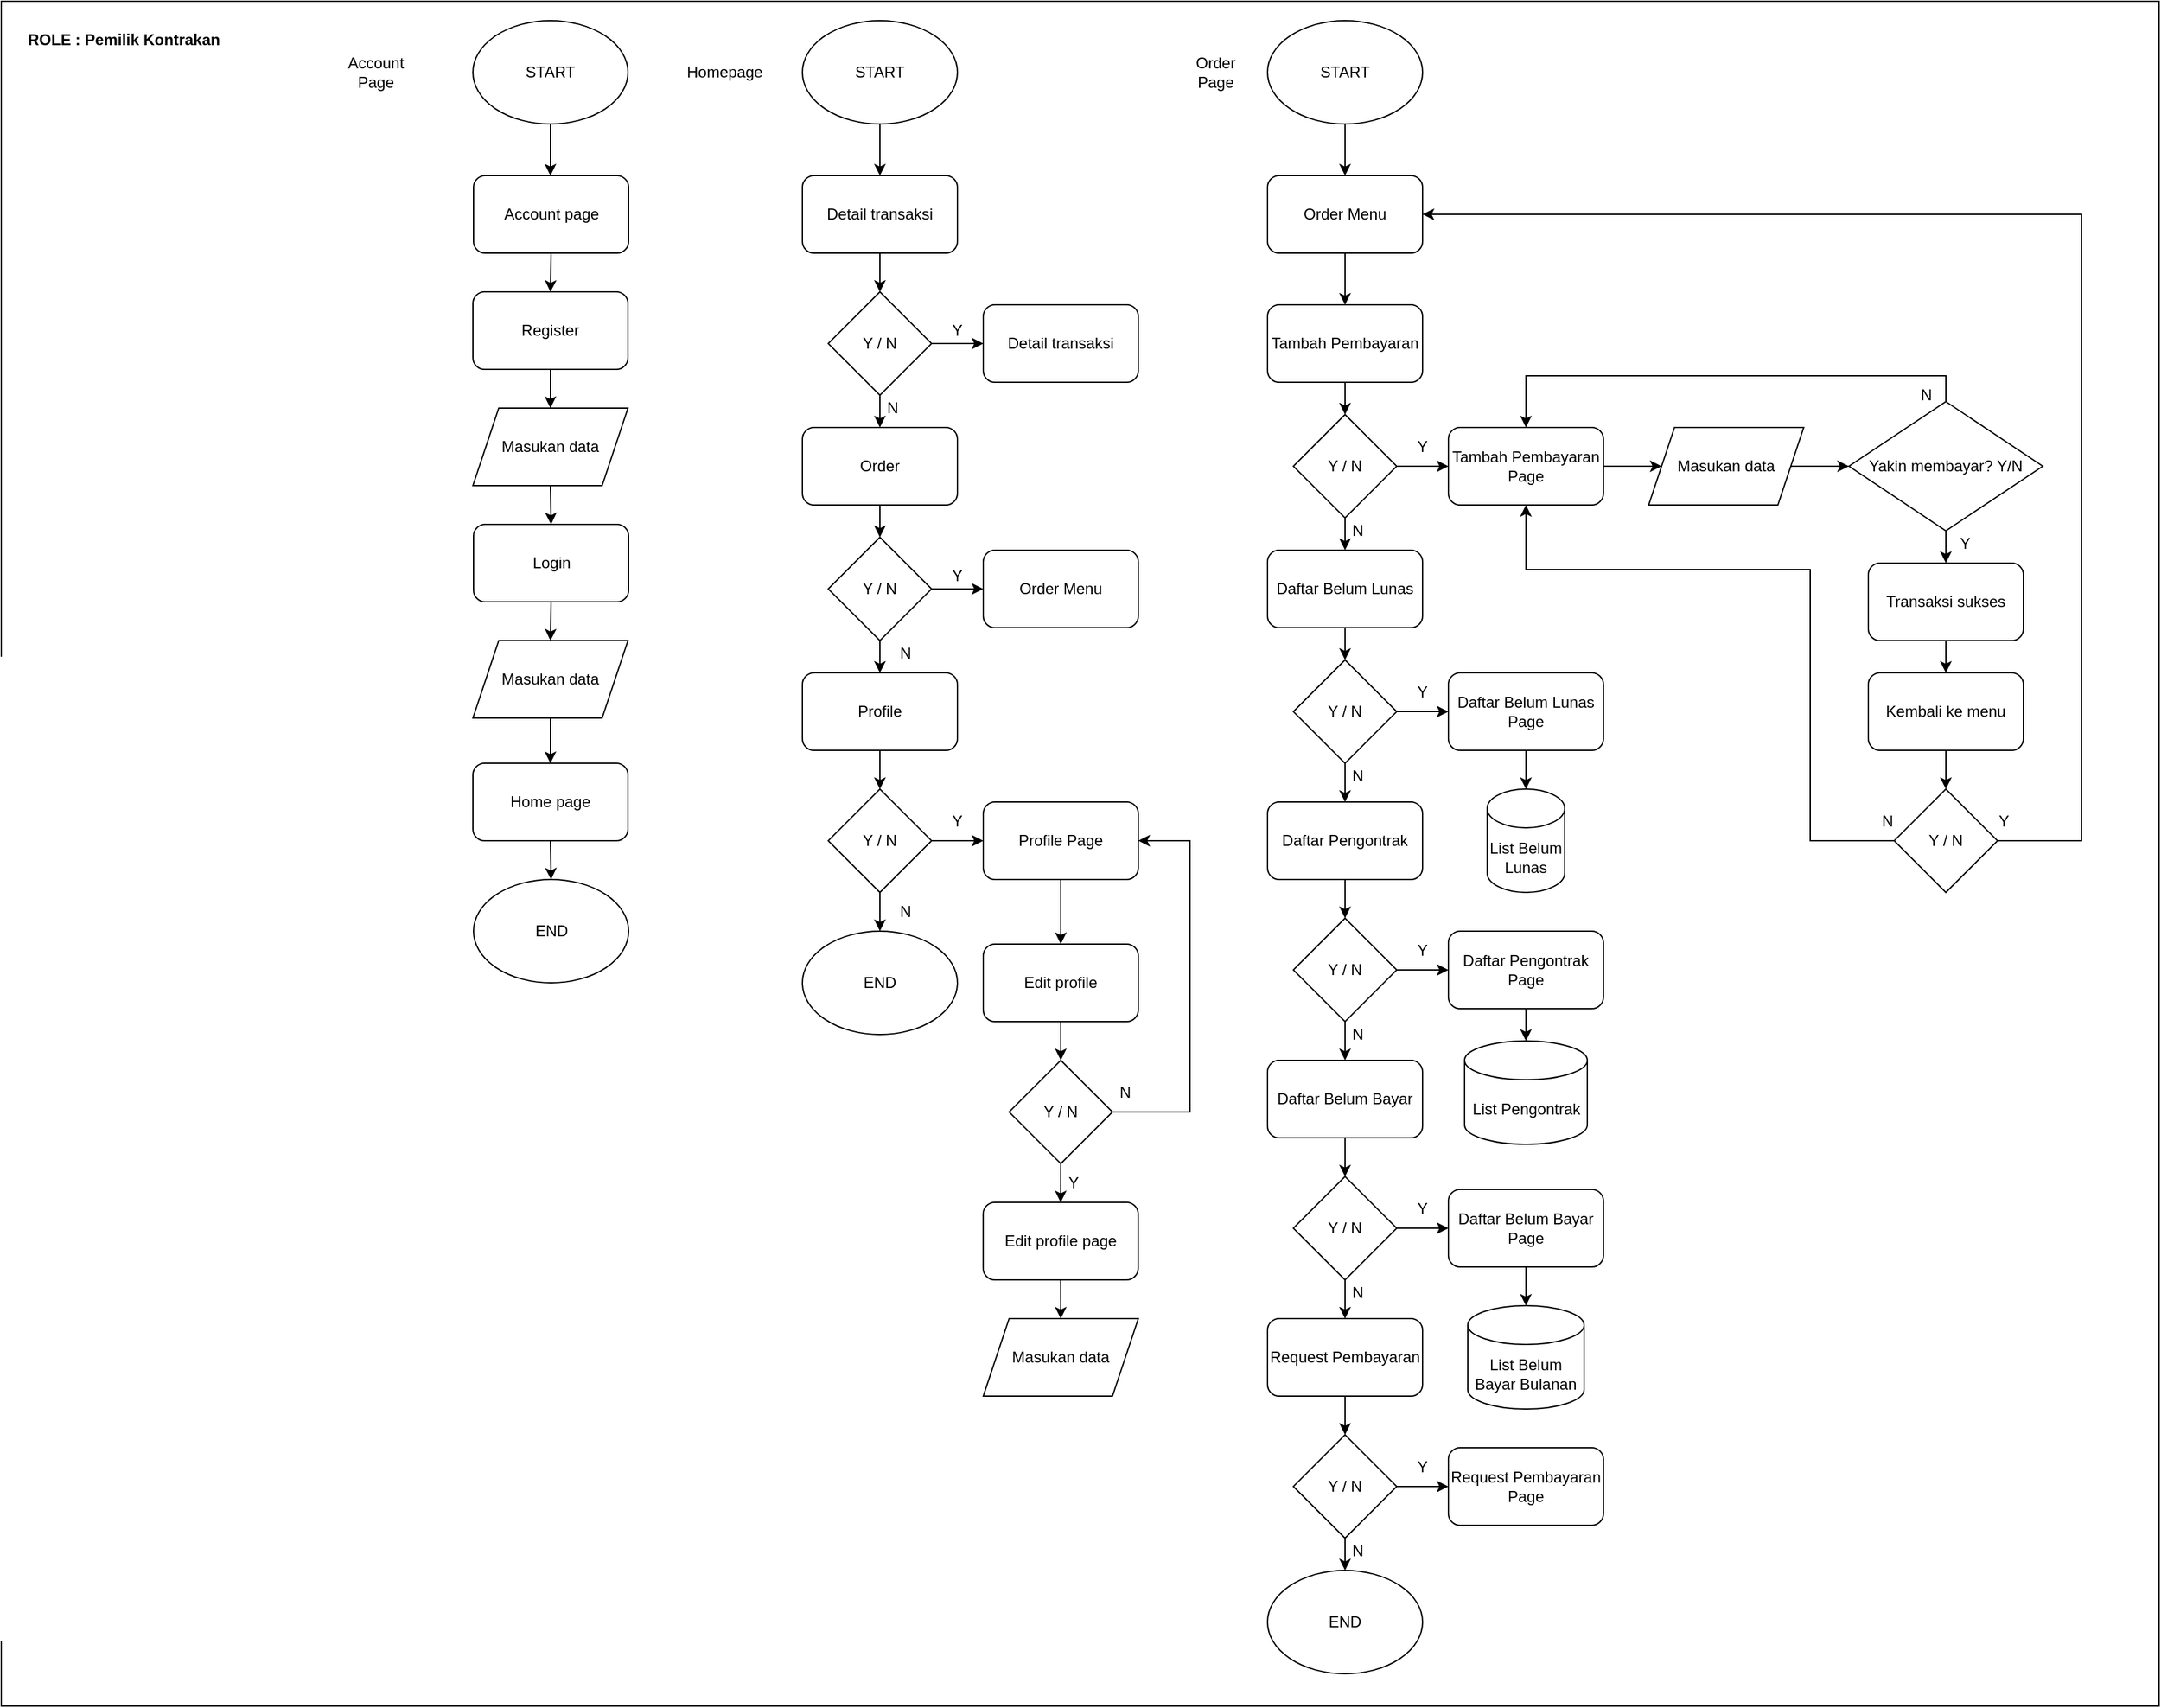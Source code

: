 <mxfile version="20.6.0" type="github" pages="5">
  <diagram id="qAOIDYtpL7ArlD9ZTUBS" name="pemilik">
    <mxGraphModel dx="3555" dy="3003" grid="1" gridSize="10" guides="1" tooltips="1" connect="1" arrows="1" fold="1" page="1" pageScale="1" pageWidth="850" pageHeight="1100" math="0" shadow="0">
      <root>
        <mxCell id="0" />
        <mxCell id="1" parent="0" />
        <mxCell id="7-jmOViflyGrTAX2GrU5-1" value="" style="rounded=0;whiteSpace=wrap;html=1;" vertex="1" parent="1">
          <mxGeometry y="-160" width="1670" height="1320" as="geometry" />
        </mxCell>
        <mxCell id="Faokbp_wnjli77QlhDDz-1" style="edgeStyle=orthogonalEdgeStyle;rounded=0;orthogonalLoop=1;jettySize=auto;html=1;exitX=0.5;exitY=1;exitDx=0;exitDy=0;entryX=0.5;entryY=0;entryDx=0;entryDy=0;" edge="1" parent="1" source="Faokbp_wnjli77QlhDDz-2">
          <mxGeometry relative="1" as="geometry">
            <mxPoint x="425" y="-25" as="targetPoint" />
          </mxGeometry>
        </mxCell>
        <mxCell id="Faokbp_wnjli77QlhDDz-2" value="START" style="ellipse;whiteSpace=wrap;html=1;" vertex="1" parent="1">
          <mxGeometry x="365" y="-145" width="120" height="80" as="geometry" />
        </mxCell>
        <mxCell id="Faokbp_wnjli77QlhDDz-3" style="edgeStyle=orthogonalEdgeStyle;rounded=0;orthogonalLoop=1;jettySize=auto;html=1;exitX=0.5;exitY=1;exitDx=0;exitDy=0;entryX=0.5;entryY=0;entryDx=0;entryDy=0;" edge="1" parent="1" source="Faokbp_wnjli77QlhDDz-4" target="Faokbp_wnjli77QlhDDz-11">
          <mxGeometry relative="1" as="geometry" />
        </mxCell>
        <mxCell id="Faokbp_wnjli77QlhDDz-4" value="Register" style="rounded=1;whiteSpace=wrap;html=1;" vertex="1" parent="1">
          <mxGeometry x="365" y="65" width="120" height="60" as="geometry" />
        </mxCell>
        <mxCell id="Faokbp_wnjli77QlhDDz-5" style="edgeStyle=orthogonalEdgeStyle;rounded=0;orthogonalLoop=1;jettySize=auto;html=1;exitX=0.5;exitY=1;exitDx=0;exitDy=0;entryX=0.5;entryY=0;entryDx=0;entryDy=0;" edge="1" parent="1" source="Faokbp_wnjli77QlhDDz-6" target="Faokbp_wnjli77QlhDDz-47">
          <mxGeometry relative="1" as="geometry" />
        </mxCell>
        <mxCell id="Faokbp_wnjli77QlhDDz-6" value="Profile Page" style="rounded=1;whiteSpace=wrap;html=1;" vertex="1" parent="1">
          <mxGeometry x="760" y="460" width="120" height="60" as="geometry" />
        </mxCell>
        <mxCell id="Faokbp_wnjli77QlhDDz-7" value="&lt;b&gt;ROLE : Pemilik Kontrakan&lt;/b&gt;" style="text;html=1;strokeColor=none;fillColor=none;align=center;verticalAlign=middle;whiteSpace=wrap;rounded=0;" vertex="1" parent="1">
          <mxGeometry x="15" y="-145" width="160" height="30" as="geometry" />
        </mxCell>
        <mxCell id="Faokbp_wnjli77QlhDDz-8" style="edgeStyle=orthogonalEdgeStyle;rounded=0;orthogonalLoop=1;jettySize=auto;html=1;exitX=0.5;exitY=1;exitDx=0;exitDy=0;entryX=0.5;entryY=0;entryDx=0;entryDy=0;" edge="1" parent="1" source="Faokbp_wnjli77QlhDDz-9" target="Faokbp_wnjli77QlhDDz-4">
          <mxGeometry relative="1" as="geometry" />
        </mxCell>
        <mxCell id="Faokbp_wnjli77QlhDDz-9" value="Account page" style="rounded=1;whiteSpace=wrap;html=1;" vertex="1" parent="1">
          <mxGeometry x="365.5" y="-25" width="120" height="60" as="geometry" />
        </mxCell>
        <mxCell id="Faokbp_wnjli77QlhDDz-10" style="edgeStyle=orthogonalEdgeStyle;rounded=0;orthogonalLoop=1;jettySize=auto;html=1;exitX=0.5;exitY=1;exitDx=0;exitDy=0;entryX=0.5;entryY=0;entryDx=0;entryDy=0;" edge="1" parent="1" source="Faokbp_wnjli77QlhDDz-11" target="Faokbp_wnjli77QlhDDz-13">
          <mxGeometry relative="1" as="geometry" />
        </mxCell>
        <mxCell id="Faokbp_wnjli77QlhDDz-11" value="Masukan data" style="shape=parallelogram;perimeter=parallelogramPerimeter;whiteSpace=wrap;html=1;fixedSize=1;" vertex="1" parent="1">
          <mxGeometry x="365" y="155" width="120" height="60" as="geometry" />
        </mxCell>
        <mxCell id="Faokbp_wnjli77QlhDDz-12" style="edgeStyle=orthogonalEdgeStyle;rounded=0;orthogonalLoop=1;jettySize=auto;html=1;exitX=0.5;exitY=1;exitDx=0;exitDy=0;entryX=0.5;entryY=0;entryDx=0;entryDy=0;" edge="1" parent="1" source="Faokbp_wnjli77QlhDDz-13" target="Faokbp_wnjli77QlhDDz-15">
          <mxGeometry relative="1" as="geometry" />
        </mxCell>
        <mxCell id="Faokbp_wnjli77QlhDDz-13" value="Login" style="rounded=1;whiteSpace=wrap;html=1;" vertex="1" parent="1">
          <mxGeometry x="365.5" y="245" width="120" height="60" as="geometry" />
        </mxCell>
        <mxCell id="Faokbp_wnjli77QlhDDz-14" style="edgeStyle=orthogonalEdgeStyle;rounded=0;orthogonalLoop=1;jettySize=auto;html=1;exitX=0.5;exitY=1;exitDx=0;exitDy=0;entryX=0.5;entryY=0;entryDx=0;entryDy=0;" edge="1" parent="1" source="Faokbp_wnjli77QlhDDz-15" target="Faokbp_wnjli77QlhDDz-17">
          <mxGeometry relative="1" as="geometry" />
        </mxCell>
        <mxCell id="Faokbp_wnjli77QlhDDz-15" value="Masukan data" style="shape=parallelogram;perimeter=parallelogramPerimeter;whiteSpace=wrap;html=1;fixedSize=1;" vertex="1" parent="1">
          <mxGeometry x="365" y="335" width="120" height="60" as="geometry" />
        </mxCell>
        <mxCell id="Faokbp_wnjli77QlhDDz-16" style="edgeStyle=orthogonalEdgeStyle;rounded=0;orthogonalLoop=1;jettySize=auto;html=1;exitX=0.5;exitY=1;exitDx=0;exitDy=0;entryX=0.5;entryY=0;entryDx=0;entryDy=0;" edge="1" parent="1" source="Faokbp_wnjli77QlhDDz-17" target="Faokbp_wnjli77QlhDDz-56">
          <mxGeometry relative="1" as="geometry" />
        </mxCell>
        <mxCell id="Faokbp_wnjli77QlhDDz-17" value="Home page" style="rounded=1;whiteSpace=wrap;html=1;" vertex="1" parent="1">
          <mxGeometry x="365" y="430" width="120" height="60" as="geometry" />
        </mxCell>
        <mxCell id="Faokbp_wnjli77QlhDDz-18" style="edgeStyle=orthogonalEdgeStyle;rounded=0;orthogonalLoop=1;jettySize=auto;html=1;exitX=0.5;exitY=1;exitDx=0;exitDy=0;entryX=0.5;entryY=0;entryDx=0;entryDy=0;" edge="1" parent="1" source="Faokbp_wnjli77QlhDDz-19" target="Faokbp_wnjli77QlhDDz-24">
          <mxGeometry relative="1" as="geometry" />
        </mxCell>
        <mxCell id="Faokbp_wnjli77QlhDDz-19" value="Detail transaksi" style="rounded=1;whiteSpace=wrap;html=1;" vertex="1" parent="1">
          <mxGeometry x="620" y="-25" width="120" height="60" as="geometry" />
        </mxCell>
        <mxCell id="Faokbp_wnjli77QlhDDz-20" style="edgeStyle=orthogonalEdgeStyle;rounded=0;orthogonalLoop=1;jettySize=auto;html=1;exitX=0.5;exitY=1;exitDx=0;exitDy=0;entryX=0.5;entryY=0;entryDx=0;entryDy=0;" edge="1" parent="1" source="Faokbp_wnjli77QlhDDz-21" target="Faokbp_wnjli77QlhDDz-19">
          <mxGeometry relative="1" as="geometry" />
        </mxCell>
        <mxCell id="Faokbp_wnjli77QlhDDz-21" value="START" style="ellipse;whiteSpace=wrap;html=1;" vertex="1" parent="1">
          <mxGeometry x="620" y="-145" width="120" height="80" as="geometry" />
        </mxCell>
        <mxCell id="Faokbp_wnjli77QlhDDz-22" style="edgeStyle=orthogonalEdgeStyle;rounded=0;orthogonalLoop=1;jettySize=auto;html=1;exitX=1;exitY=0.5;exitDx=0;exitDy=0;entryX=0;entryY=0.5;entryDx=0;entryDy=0;" edge="1" parent="1" source="Faokbp_wnjli77QlhDDz-24" target="Faokbp_wnjli77QlhDDz-25">
          <mxGeometry relative="1" as="geometry" />
        </mxCell>
        <mxCell id="Faokbp_wnjli77QlhDDz-23" style="edgeStyle=orthogonalEdgeStyle;rounded=0;orthogonalLoop=1;jettySize=auto;html=1;exitX=0.5;exitY=1;exitDx=0;exitDy=0;entryX=0.5;entryY=0;entryDx=0;entryDy=0;" edge="1" parent="1" source="Faokbp_wnjli77QlhDDz-24" target="Faokbp_wnjli77QlhDDz-28">
          <mxGeometry relative="1" as="geometry" />
        </mxCell>
        <mxCell id="Faokbp_wnjli77QlhDDz-24" value="Y / N" style="rhombus;whiteSpace=wrap;html=1;" vertex="1" parent="1">
          <mxGeometry x="640" y="65" width="80" height="80" as="geometry" />
        </mxCell>
        <mxCell id="Faokbp_wnjli77QlhDDz-25" value="Detail transaksi" style="rounded=1;whiteSpace=wrap;html=1;" vertex="1" parent="1">
          <mxGeometry x="760" y="75" width="120" height="60" as="geometry" />
        </mxCell>
        <mxCell id="Faokbp_wnjli77QlhDDz-26" value="Y" style="text;html=1;strokeColor=none;fillColor=none;align=center;verticalAlign=middle;whiteSpace=wrap;rounded=0;" vertex="1" parent="1">
          <mxGeometry x="710" y="80" width="60" height="30" as="geometry" />
        </mxCell>
        <mxCell id="Faokbp_wnjli77QlhDDz-27" style="edgeStyle=orthogonalEdgeStyle;rounded=0;orthogonalLoop=1;jettySize=auto;html=1;exitX=0.5;exitY=1;exitDx=0;exitDy=0;entryX=0.5;entryY=0;entryDx=0;entryDy=0;" edge="1" parent="1" source="Faokbp_wnjli77QlhDDz-28" target="Faokbp_wnjli77QlhDDz-31">
          <mxGeometry relative="1" as="geometry" />
        </mxCell>
        <mxCell id="Faokbp_wnjli77QlhDDz-28" value="Order" style="rounded=1;whiteSpace=wrap;html=1;" vertex="1" parent="1">
          <mxGeometry x="620" y="170" width="120" height="60" as="geometry" />
        </mxCell>
        <mxCell id="Faokbp_wnjli77QlhDDz-29" style="edgeStyle=orthogonalEdgeStyle;rounded=0;orthogonalLoop=1;jettySize=auto;html=1;exitX=1;exitY=0.5;exitDx=0;exitDy=0;entryX=0;entryY=0.5;entryDx=0;entryDy=0;" edge="1" parent="1" source="Faokbp_wnjli77QlhDDz-31" target="Faokbp_wnjli77QlhDDz-32">
          <mxGeometry relative="1" as="geometry" />
        </mxCell>
        <mxCell id="Faokbp_wnjli77QlhDDz-30" style="edgeStyle=orthogonalEdgeStyle;rounded=0;orthogonalLoop=1;jettySize=auto;html=1;exitX=0.5;exitY=1;exitDx=0;exitDy=0;entryX=0.5;entryY=0;entryDx=0;entryDy=0;" edge="1" parent="1" source="Faokbp_wnjli77QlhDDz-31" target="Faokbp_wnjli77QlhDDz-36">
          <mxGeometry relative="1" as="geometry" />
        </mxCell>
        <mxCell id="Faokbp_wnjli77QlhDDz-31" value="Y / N" style="rhombus;whiteSpace=wrap;html=1;" vertex="1" parent="1">
          <mxGeometry x="640" y="255" width="80" height="80" as="geometry" />
        </mxCell>
        <mxCell id="Faokbp_wnjli77QlhDDz-32" value="Order Menu" style="rounded=1;whiteSpace=wrap;html=1;" vertex="1" parent="1">
          <mxGeometry x="760" y="265" width="120" height="60" as="geometry" />
        </mxCell>
        <mxCell id="Faokbp_wnjli77QlhDDz-33" value="Account Page" style="text;html=1;strokeColor=none;fillColor=none;align=center;verticalAlign=middle;whiteSpace=wrap;rounded=0;" vertex="1" parent="1">
          <mxGeometry x="260" y="-120" width="60" height="30" as="geometry" />
        </mxCell>
        <mxCell id="Faokbp_wnjli77QlhDDz-34" value="Homepage" style="text;html=1;strokeColor=none;fillColor=none;align=center;verticalAlign=middle;whiteSpace=wrap;rounded=0;" vertex="1" parent="1">
          <mxGeometry x="530" y="-120" width="60" height="30" as="geometry" />
        </mxCell>
        <mxCell id="Faokbp_wnjli77QlhDDz-35" style="edgeStyle=orthogonalEdgeStyle;rounded=0;orthogonalLoop=1;jettySize=auto;html=1;exitX=0.5;exitY=1;exitDx=0;exitDy=0;entryX=0.5;entryY=0;entryDx=0;entryDy=0;" edge="1" parent="1" source="Faokbp_wnjli77QlhDDz-36" target="Faokbp_wnjli77QlhDDz-39">
          <mxGeometry relative="1" as="geometry" />
        </mxCell>
        <mxCell id="Faokbp_wnjli77QlhDDz-36" value="Profile" style="rounded=1;whiteSpace=wrap;html=1;" vertex="1" parent="1">
          <mxGeometry x="620" y="360" width="120" height="60" as="geometry" />
        </mxCell>
        <mxCell id="Faokbp_wnjli77QlhDDz-37" style="edgeStyle=orthogonalEdgeStyle;rounded=0;orthogonalLoop=1;jettySize=auto;html=1;exitX=1;exitY=0.5;exitDx=0;exitDy=0;entryX=0;entryY=0.5;entryDx=0;entryDy=0;" edge="1" parent="1" source="Faokbp_wnjli77QlhDDz-39" target="Faokbp_wnjli77QlhDDz-6">
          <mxGeometry relative="1" as="geometry" />
        </mxCell>
        <mxCell id="Faokbp_wnjli77QlhDDz-38" style="edgeStyle=orthogonalEdgeStyle;rounded=0;orthogonalLoop=1;jettySize=auto;html=1;exitX=0.5;exitY=1;exitDx=0;exitDy=0;entryX=0.5;entryY=0;entryDx=0;entryDy=0;" edge="1" parent="1" source="Faokbp_wnjli77QlhDDz-39" target="Faokbp_wnjli77QlhDDz-45">
          <mxGeometry relative="1" as="geometry" />
        </mxCell>
        <mxCell id="Faokbp_wnjli77QlhDDz-39" value="Y / N" style="rhombus;whiteSpace=wrap;html=1;" vertex="1" parent="1">
          <mxGeometry x="640" y="450" width="80" height="80" as="geometry" />
        </mxCell>
        <mxCell id="Faokbp_wnjli77QlhDDz-40" value="Y" style="text;html=1;strokeColor=none;fillColor=none;align=center;verticalAlign=middle;whiteSpace=wrap;rounded=0;" vertex="1" parent="1">
          <mxGeometry x="710" y="270" width="60" height="30" as="geometry" />
        </mxCell>
        <mxCell id="Faokbp_wnjli77QlhDDz-41" value="Y" style="text;html=1;strokeColor=none;fillColor=none;align=center;verticalAlign=middle;whiteSpace=wrap;rounded=0;" vertex="1" parent="1">
          <mxGeometry x="710" y="460" width="60" height="30" as="geometry" />
        </mxCell>
        <mxCell id="Faokbp_wnjli77QlhDDz-42" value="N" style="text;html=1;strokeColor=none;fillColor=none;align=center;verticalAlign=middle;whiteSpace=wrap;rounded=0;" vertex="1" parent="1">
          <mxGeometry x="660" y="140" width="60" height="30" as="geometry" />
        </mxCell>
        <mxCell id="Faokbp_wnjli77QlhDDz-43" value="N" style="text;html=1;strokeColor=none;fillColor=none;align=center;verticalAlign=middle;whiteSpace=wrap;rounded=0;" vertex="1" parent="1">
          <mxGeometry x="670" y="330" width="60" height="30" as="geometry" />
        </mxCell>
        <mxCell id="Faokbp_wnjli77QlhDDz-44" value="N" style="text;html=1;strokeColor=none;fillColor=none;align=center;verticalAlign=middle;whiteSpace=wrap;rounded=0;" vertex="1" parent="1">
          <mxGeometry x="670" y="530" width="60" height="30" as="geometry" />
        </mxCell>
        <mxCell id="Faokbp_wnjli77QlhDDz-45" value="END" style="ellipse;whiteSpace=wrap;html=1;" vertex="1" parent="1">
          <mxGeometry x="620" y="560" width="120" height="80" as="geometry" />
        </mxCell>
        <mxCell id="Faokbp_wnjli77QlhDDz-46" style="edgeStyle=orthogonalEdgeStyle;rounded=0;orthogonalLoop=1;jettySize=auto;html=1;exitX=0.5;exitY=1;exitDx=0;exitDy=0;entryX=0.5;entryY=0;entryDx=0;entryDy=0;" edge="1" parent="1" source="Faokbp_wnjli77QlhDDz-47" target="Faokbp_wnjli77QlhDDz-50">
          <mxGeometry relative="1" as="geometry" />
        </mxCell>
        <mxCell id="Faokbp_wnjli77QlhDDz-47" value="Edit profile" style="rounded=1;whiteSpace=wrap;html=1;" vertex="1" parent="1">
          <mxGeometry x="760" y="570" width="120" height="60" as="geometry" />
        </mxCell>
        <mxCell id="Faokbp_wnjli77QlhDDz-48" style="edgeStyle=orthogonalEdgeStyle;rounded=0;orthogonalLoop=1;jettySize=auto;html=1;exitX=0.5;exitY=1;exitDx=0;exitDy=0;entryX=0.5;entryY=0;entryDx=0;entryDy=0;" edge="1" parent="1" source="Faokbp_wnjli77QlhDDz-50" target="Faokbp_wnjli77QlhDDz-52">
          <mxGeometry relative="1" as="geometry" />
        </mxCell>
        <mxCell id="Faokbp_wnjli77QlhDDz-49" style="edgeStyle=orthogonalEdgeStyle;rounded=0;orthogonalLoop=1;jettySize=auto;html=1;exitX=1;exitY=0.5;exitDx=0;exitDy=0;entryX=1;entryY=0.5;entryDx=0;entryDy=0;" edge="1" parent="1" source="Faokbp_wnjli77QlhDDz-50" target="Faokbp_wnjli77QlhDDz-6">
          <mxGeometry relative="1" as="geometry">
            <Array as="points">
              <mxPoint x="920" y="700" />
              <mxPoint x="920" y="490" />
            </Array>
          </mxGeometry>
        </mxCell>
        <mxCell id="Faokbp_wnjli77QlhDDz-50" value="Y / N" style="rhombus;whiteSpace=wrap;html=1;" vertex="1" parent="1">
          <mxGeometry x="780" y="660" width="80" height="80" as="geometry" />
        </mxCell>
        <mxCell id="Faokbp_wnjli77QlhDDz-51" style="edgeStyle=orthogonalEdgeStyle;rounded=0;orthogonalLoop=1;jettySize=auto;html=1;exitX=0.5;exitY=1;exitDx=0;exitDy=0;entryX=0.5;entryY=0;entryDx=0;entryDy=0;" edge="1" parent="1" source="Faokbp_wnjli77QlhDDz-52" target="Faokbp_wnjli77QlhDDz-55">
          <mxGeometry relative="1" as="geometry" />
        </mxCell>
        <mxCell id="Faokbp_wnjli77QlhDDz-52" value="Edit profile page" style="rounded=1;whiteSpace=wrap;html=1;" vertex="1" parent="1">
          <mxGeometry x="759.91" y="770" width="120" height="60" as="geometry" />
        </mxCell>
        <mxCell id="Faokbp_wnjli77QlhDDz-53" value="Y" style="text;html=1;strokeColor=none;fillColor=none;align=center;verticalAlign=middle;whiteSpace=wrap;rounded=0;" vertex="1" parent="1">
          <mxGeometry x="800" y="740" width="60" height="30" as="geometry" />
        </mxCell>
        <mxCell id="Faokbp_wnjli77QlhDDz-54" value="N" style="text;html=1;strokeColor=none;fillColor=none;align=center;verticalAlign=middle;whiteSpace=wrap;rounded=0;" vertex="1" parent="1">
          <mxGeometry x="840" y="670" width="60" height="30" as="geometry" />
        </mxCell>
        <mxCell id="Faokbp_wnjli77QlhDDz-55" value="Masukan data" style="shape=parallelogram;perimeter=parallelogramPerimeter;whiteSpace=wrap;html=1;fixedSize=1;" vertex="1" parent="1">
          <mxGeometry x="760" y="860" width="120" height="60" as="geometry" />
        </mxCell>
        <mxCell id="Faokbp_wnjli77QlhDDz-56" value="END" style="ellipse;whiteSpace=wrap;html=1;" vertex="1" parent="1">
          <mxGeometry x="365.5" y="520" width="120" height="80" as="geometry" />
        </mxCell>
        <mxCell id="Faokbp_wnjli77QlhDDz-57" style="edgeStyle=orthogonalEdgeStyle;rounded=0;orthogonalLoop=1;jettySize=auto;html=1;exitX=0.5;exitY=1;exitDx=0;exitDy=0;entryX=0.5;entryY=0;entryDx=0;entryDy=0;" edge="1" parent="1" source="Faokbp_wnjli77QlhDDz-58" target="Faokbp_wnjli77QlhDDz-60">
          <mxGeometry relative="1" as="geometry" />
        </mxCell>
        <mxCell id="Faokbp_wnjli77QlhDDz-58" value="START" style="ellipse;whiteSpace=wrap;html=1;" vertex="1" parent="1">
          <mxGeometry x="980" y="-145" width="120" height="80" as="geometry" />
        </mxCell>
        <mxCell id="Faokbp_wnjli77QlhDDz-59" style="edgeStyle=orthogonalEdgeStyle;rounded=0;orthogonalLoop=1;jettySize=auto;html=1;exitX=0.5;exitY=1;exitDx=0;exitDy=0;entryX=0.5;entryY=0;entryDx=0;entryDy=0;" edge="1" parent="1" source="Faokbp_wnjli77QlhDDz-60" target="Faokbp_wnjli77QlhDDz-62">
          <mxGeometry relative="1" as="geometry" />
        </mxCell>
        <mxCell id="Faokbp_wnjli77QlhDDz-60" value="Order Menu" style="rounded=1;whiteSpace=wrap;html=1;" vertex="1" parent="1">
          <mxGeometry x="980" y="-25" width="120" height="60" as="geometry" />
        </mxCell>
        <mxCell id="Faokbp_wnjli77QlhDDz-61" style="edgeStyle=orthogonalEdgeStyle;rounded=0;orthogonalLoop=1;jettySize=auto;html=1;exitX=0.5;exitY=1;exitDx=0;exitDy=0;entryX=0.5;entryY=0;entryDx=0;entryDy=0;" edge="1" parent="1" source="Faokbp_wnjli77QlhDDz-62" target="Faokbp_wnjli77QlhDDz-65">
          <mxGeometry relative="1" as="geometry" />
        </mxCell>
        <mxCell id="Faokbp_wnjli77QlhDDz-62" value="Tambah Pembayaran" style="rounded=1;whiteSpace=wrap;html=1;" vertex="1" parent="1">
          <mxGeometry x="980" y="75" width="120" height="60" as="geometry" />
        </mxCell>
        <mxCell id="Faokbp_wnjli77QlhDDz-63" style="edgeStyle=orthogonalEdgeStyle;rounded=0;orthogonalLoop=1;jettySize=auto;html=1;exitX=1;exitY=0.5;exitDx=0;exitDy=0;entryX=0;entryY=0.5;entryDx=0;entryDy=0;" edge="1" parent="1" source="Faokbp_wnjli77QlhDDz-65" target="Faokbp_wnjli77QlhDDz-73">
          <mxGeometry relative="1" as="geometry" />
        </mxCell>
        <mxCell id="Faokbp_wnjli77QlhDDz-64" style="edgeStyle=orthogonalEdgeStyle;rounded=0;orthogonalLoop=1;jettySize=auto;html=1;exitX=0.5;exitY=1;exitDx=0;exitDy=0;entryX=0.5;entryY=0;entryDx=0;entryDy=0;" edge="1" parent="1" source="Faokbp_wnjli77QlhDDz-65" target="Faokbp_wnjli77QlhDDz-75">
          <mxGeometry relative="1" as="geometry" />
        </mxCell>
        <mxCell id="Faokbp_wnjli77QlhDDz-65" value="Y / N" style="rhombus;whiteSpace=wrap;html=1;" vertex="1" parent="1">
          <mxGeometry x="1000" y="160" width="80" height="80" as="geometry" />
        </mxCell>
        <mxCell id="Faokbp_wnjli77QlhDDz-66" style="edgeStyle=orthogonalEdgeStyle;rounded=0;orthogonalLoop=1;jettySize=auto;html=1;exitX=0.5;exitY=1;exitDx=0;exitDy=0;entryX=0.5;entryY=0;entryDx=0;entryDy=0;" edge="1" parent="1" source="Faokbp_wnjli77QlhDDz-67" target="Faokbp_wnjli77QlhDDz-85">
          <mxGeometry relative="1" as="geometry" />
        </mxCell>
        <mxCell id="Faokbp_wnjli77QlhDDz-67" value="Daftar Pengontrak" style="rounded=1;whiteSpace=wrap;html=1;" vertex="1" parent="1">
          <mxGeometry x="980" y="460" width="120" height="60" as="geometry" />
        </mxCell>
        <mxCell id="Faokbp_wnjli77QlhDDz-68" style="edgeStyle=orthogonalEdgeStyle;rounded=0;orthogonalLoop=1;jettySize=auto;html=1;exitX=0.5;exitY=1;exitDx=0;exitDy=0;entryX=0.5;entryY=0;entryDx=0;entryDy=0;" edge="1" parent="1" source="Faokbp_wnjli77QlhDDz-69" target="Faokbp_wnjli77QlhDDz-88">
          <mxGeometry relative="1" as="geometry" />
        </mxCell>
        <mxCell id="Faokbp_wnjli77QlhDDz-69" value="Daftar Belum Bayar" style="rounded=1;whiteSpace=wrap;html=1;" vertex="1" parent="1">
          <mxGeometry x="980" y="660" width="120" height="60" as="geometry" />
        </mxCell>
        <mxCell id="Faokbp_wnjli77QlhDDz-70" style="edgeStyle=orthogonalEdgeStyle;rounded=0;orthogonalLoop=1;jettySize=auto;html=1;exitX=0.5;exitY=1;exitDx=0;exitDy=0;entryX=0.5;entryY=0;entryDx=0;entryDy=0;" edge="1" parent="1" source="Faokbp_wnjli77QlhDDz-71" target="Faokbp_wnjli77QlhDDz-93">
          <mxGeometry relative="1" as="geometry" />
        </mxCell>
        <mxCell id="Faokbp_wnjli77QlhDDz-71" value="Request Pembayaran" style="rounded=1;whiteSpace=wrap;html=1;" vertex="1" parent="1">
          <mxGeometry x="980" y="860" width="120" height="60" as="geometry" />
        </mxCell>
        <mxCell id="Faokbp_wnjli77QlhDDz-72" style="edgeStyle=orthogonalEdgeStyle;rounded=0;orthogonalLoop=1;jettySize=auto;html=1;exitX=1;exitY=0.5;exitDx=0;exitDy=0;entryX=0;entryY=0.5;entryDx=0;entryDy=0;" edge="1" parent="1" source="Faokbp_wnjli77QlhDDz-73" target="Faokbp_wnjli77QlhDDz-111">
          <mxGeometry relative="1" as="geometry" />
        </mxCell>
        <mxCell id="Faokbp_wnjli77QlhDDz-73" value="Tambah Pembayaran Page" style="rounded=1;whiteSpace=wrap;html=1;" vertex="1" parent="1">
          <mxGeometry x="1120" y="170" width="120" height="60" as="geometry" />
        </mxCell>
        <mxCell id="Faokbp_wnjli77QlhDDz-74" style="edgeStyle=orthogonalEdgeStyle;rounded=0;orthogonalLoop=1;jettySize=auto;html=1;exitX=0.5;exitY=1;exitDx=0;exitDy=0;entryX=0.5;entryY=0;entryDx=0;entryDy=0;" edge="1" parent="1" source="Faokbp_wnjli77QlhDDz-75" target="Faokbp_wnjli77QlhDDz-78">
          <mxGeometry relative="1" as="geometry" />
        </mxCell>
        <mxCell id="Faokbp_wnjli77QlhDDz-75" value="Daftar Belum Lunas" style="rounded=1;whiteSpace=wrap;html=1;" vertex="1" parent="1">
          <mxGeometry x="980" y="265" width="120" height="60" as="geometry" />
        </mxCell>
        <mxCell id="Faokbp_wnjli77QlhDDz-76" style="edgeStyle=orthogonalEdgeStyle;rounded=0;orthogonalLoop=1;jettySize=auto;html=1;exitX=1;exitY=0.5;exitDx=0;exitDy=0;entryX=0;entryY=0.5;entryDx=0;entryDy=0;" edge="1" parent="1" source="Faokbp_wnjli77QlhDDz-78" target="Faokbp_wnjli77QlhDDz-80">
          <mxGeometry relative="1" as="geometry" />
        </mxCell>
        <mxCell id="Faokbp_wnjli77QlhDDz-77" style="edgeStyle=orthogonalEdgeStyle;rounded=0;orthogonalLoop=1;jettySize=auto;html=1;exitX=0.5;exitY=1;exitDx=0;exitDy=0;entryX=0.5;entryY=0;entryDx=0;entryDy=0;" edge="1" parent="1" source="Faokbp_wnjli77QlhDDz-78" target="Faokbp_wnjli77QlhDDz-67">
          <mxGeometry relative="1" as="geometry" />
        </mxCell>
        <mxCell id="Faokbp_wnjli77QlhDDz-78" value="Y / N" style="rhombus;whiteSpace=wrap;html=1;" vertex="1" parent="1">
          <mxGeometry x="1000" y="350" width="80" height="80" as="geometry" />
        </mxCell>
        <mxCell id="Faokbp_wnjli77QlhDDz-79" style="edgeStyle=orthogonalEdgeStyle;rounded=0;orthogonalLoop=1;jettySize=auto;html=1;exitX=0.5;exitY=1;exitDx=0;exitDy=0;entryX=0.5;entryY=0;entryDx=0;entryDy=0;entryPerimeter=0;" edge="1" parent="1" source="Faokbp_wnjli77QlhDDz-80" target="Faokbp_wnjli77QlhDDz-107">
          <mxGeometry relative="1" as="geometry" />
        </mxCell>
        <mxCell id="Faokbp_wnjli77QlhDDz-80" value="Daftar Belum Lunas Page" style="rounded=1;whiteSpace=wrap;html=1;" vertex="1" parent="1">
          <mxGeometry x="1120" y="360" width="120" height="60" as="geometry" />
        </mxCell>
        <mxCell id="Faokbp_wnjli77QlhDDz-81" style="edgeStyle=orthogonalEdgeStyle;rounded=0;orthogonalLoop=1;jettySize=auto;html=1;exitX=0.5;exitY=1;exitDx=0;exitDy=0;entryX=0.5;entryY=0;entryDx=0;entryDy=0;entryPerimeter=0;" edge="1" parent="1" source="Faokbp_wnjli77QlhDDz-82" target="Faokbp_wnjli77QlhDDz-108">
          <mxGeometry relative="1" as="geometry" />
        </mxCell>
        <mxCell id="Faokbp_wnjli77QlhDDz-82" value="Daftar Pengontrak Page" style="rounded=1;whiteSpace=wrap;html=1;" vertex="1" parent="1">
          <mxGeometry x="1120" y="560" width="120" height="60" as="geometry" />
        </mxCell>
        <mxCell id="Faokbp_wnjli77QlhDDz-83" style="edgeStyle=orthogonalEdgeStyle;rounded=0;orthogonalLoop=1;jettySize=auto;html=1;exitX=1;exitY=0.5;exitDx=0;exitDy=0;entryX=0;entryY=0.5;entryDx=0;entryDy=0;" edge="1" parent="1" source="Faokbp_wnjli77QlhDDz-85" target="Faokbp_wnjli77QlhDDz-82">
          <mxGeometry relative="1" as="geometry" />
        </mxCell>
        <mxCell id="Faokbp_wnjli77QlhDDz-84" style="edgeStyle=orthogonalEdgeStyle;rounded=0;orthogonalLoop=1;jettySize=auto;html=1;exitX=0.5;exitY=1;exitDx=0;exitDy=0;entryX=0.5;entryY=0;entryDx=0;entryDy=0;" edge="1" parent="1" source="Faokbp_wnjli77QlhDDz-85" target="Faokbp_wnjli77QlhDDz-69">
          <mxGeometry relative="1" as="geometry" />
        </mxCell>
        <mxCell id="Faokbp_wnjli77QlhDDz-85" value="Y / N" style="rhombus;whiteSpace=wrap;html=1;" vertex="1" parent="1">
          <mxGeometry x="1000" y="550" width="80" height="80" as="geometry" />
        </mxCell>
        <mxCell id="Faokbp_wnjli77QlhDDz-86" style="edgeStyle=orthogonalEdgeStyle;rounded=0;orthogonalLoop=1;jettySize=auto;html=1;exitX=1;exitY=0.5;exitDx=0;exitDy=0;entryX=0;entryY=0.5;entryDx=0;entryDy=0;" edge="1" parent="1" source="Faokbp_wnjli77QlhDDz-88" target="Faokbp_wnjli77QlhDDz-90">
          <mxGeometry relative="1" as="geometry" />
        </mxCell>
        <mxCell id="Faokbp_wnjli77QlhDDz-87" style="edgeStyle=orthogonalEdgeStyle;rounded=0;orthogonalLoop=1;jettySize=auto;html=1;exitX=0.5;exitY=1;exitDx=0;exitDy=0;entryX=0.5;entryY=0;entryDx=0;entryDy=0;" edge="1" parent="1" source="Faokbp_wnjli77QlhDDz-88" target="Faokbp_wnjli77QlhDDz-71">
          <mxGeometry relative="1" as="geometry" />
        </mxCell>
        <mxCell id="Faokbp_wnjli77QlhDDz-88" value="Y / N" style="rhombus;whiteSpace=wrap;html=1;" vertex="1" parent="1">
          <mxGeometry x="1000" y="750" width="80" height="80" as="geometry" />
        </mxCell>
        <mxCell id="Faokbp_wnjli77QlhDDz-89" style="edgeStyle=orthogonalEdgeStyle;rounded=0;orthogonalLoop=1;jettySize=auto;html=1;exitX=0.5;exitY=1;exitDx=0;exitDy=0;entryX=0.5;entryY=0;entryDx=0;entryDy=0;entryPerimeter=0;" edge="1" parent="1" source="Faokbp_wnjli77QlhDDz-90" target="Faokbp_wnjli77QlhDDz-109">
          <mxGeometry relative="1" as="geometry" />
        </mxCell>
        <mxCell id="Faokbp_wnjli77QlhDDz-90" value="Daftar Belum Bayar Page" style="rounded=1;whiteSpace=wrap;html=1;" vertex="1" parent="1">
          <mxGeometry x="1120" y="760" width="120" height="60" as="geometry" />
        </mxCell>
        <mxCell id="Faokbp_wnjli77QlhDDz-91" style="edgeStyle=orthogonalEdgeStyle;rounded=0;orthogonalLoop=1;jettySize=auto;html=1;exitX=1;exitY=0.5;exitDx=0;exitDy=0;entryX=0;entryY=0.5;entryDx=0;entryDy=0;" edge="1" parent="1" source="Faokbp_wnjli77QlhDDz-93" target="Faokbp_wnjli77QlhDDz-94">
          <mxGeometry relative="1" as="geometry" />
        </mxCell>
        <mxCell id="Faokbp_wnjli77QlhDDz-92" style="edgeStyle=orthogonalEdgeStyle;rounded=0;orthogonalLoop=1;jettySize=auto;html=1;exitX=0.5;exitY=1;exitDx=0;exitDy=0;entryX=0.5;entryY=0;entryDx=0;entryDy=0;" edge="1" parent="1" source="Faokbp_wnjli77QlhDDz-93" target="Faokbp_wnjli77QlhDDz-105">
          <mxGeometry relative="1" as="geometry" />
        </mxCell>
        <mxCell id="Faokbp_wnjli77QlhDDz-93" value="Y / N" style="rhombus;whiteSpace=wrap;html=1;" vertex="1" parent="1">
          <mxGeometry x="1000" y="950" width="80" height="80" as="geometry" />
        </mxCell>
        <mxCell id="Faokbp_wnjli77QlhDDz-94" value="Request Pembayaran Page" style="rounded=1;whiteSpace=wrap;html=1;" vertex="1" parent="1">
          <mxGeometry x="1120" y="960" width="120" height="60" as="geometry" />
        </mxCell>
        <mxCell id="Faokbp_wnjli77QlhDDz-95" value="Y" style="text;html=1;strokeColor=none;fillColor=none;align=center;verticalAlign=middle;whiteSpace=wrap;rounded=0;" vertex="1" parent="1">
          <mxGeometry x="1070" y="170" width="60" height="30" as="geometry" />
        </mxCell>
        <mxCell id="Faokbp_wnjli77QlhDDz-96" value="N" style="text;html=1;strokeColor=none;fillColor=none;align=center;verticalAlign=middle;whiteSpace=wrap;rounded=0;" vertex="1" parent="1">
          <mxGeometry x="1020" y="235" width="60" height="30" as="geometry" />
        </mxCell>
        <mxCell id="Faokbp_wnjli77QlhDDz-97" value="Y" style="text;html=1;strokeColor=none;fillColor=none;align=center;verticalAlign=middle;whiteSpace=wrap;rounded=0;" vertex="1" parent="1">
          <mxGeometry x="1070" y="360" width="60" height="30" as="geometry" />
        </mxCell>
        <mxCell id="Faokbp_wnjli77QlhDDz-98" value="N" style="text;html=1;strokeColor=none;fillColor=none;align=center;verticalAlign=middle;whiteSpace=wrap;rounded=0;" vertex="1" parent="1">
          <mxGeometry x="1020" y="425" width="60" height="30" as="geometry" />
        </mxCell>
        <mxCell id="Faokbp_wnjli77QlhDDz-99" value="Y" style="text;html=1;strokeColor=none;fillColor=none;align=center;verticalAlign=middle;whiteSpace=wrap;rounded=0;" vertex="1" parent="1">
          <mxGeometry x="1070" y="560" width="60" height="30" as="geometry" />
        </mxCell>
        <mxCell id="Faokbp_wnjli77QlhDDz-100" value="N" style="text;html=1;strokeColor=none;fillColor=none;align=center;verticalAlign=middle;whiteSpace=wrap;rounded=0;" vertex="1" parent="1">
          <mxGeometry x="1020" y="625" width="60" height="30" as="geometry" />
        </mxCell>
        <mxCell id="Faokbp_wnjli77QlhDDz-101" value="Y" style="text;html=1;strokeColor=none;fillColor=none;align=center;verticalAlign=middle;whiteSpace=wrap;rounded=0;" vertex="1" parent="1">
          <mxGeometry x="1070" y="760" width="60" height="30" as="geometry" />
        </mxCell>
        <mxCell id="Faokbp_wnjli77QlhDDz-102" value="N" style="text;html=1;strokeColor=none;fillColor=none;align=center;verticalAlign=middle;whiteSpace=wrap;rounded=0;" vertex="1" parent="1">
          <mxGeometry x="1020" y="825" width="60" height="30" as="geometry" />
        </mxCell>
        <mxCell id="Faokbp_wnjli77QlhDDz-103" value="Y" style="text;html=1;strokeColor=none;fillColor=none;align=center;verticalAlign=middle;whiteSpace=wrap;rounded=0;" vertex="1" parent="1">
          <mxGeometry x="1070" y="960" width="60" height="30" as="geometry" />
        </mxCell>
        <mxCell id="Faokbp_wnjli77QlhDDz-104" value="N" style="text;html=1;strokeColor=none;fillColor=none;align=center;verticalAlign=middle;whiteSpace=wrap;rounded=0;" vertex="1" parent="1">
          <mxGeometry x="1020" y="1025" width="60" height="30" as="geometry" />
        </mxCell>
        <mxCell id="Faokbp_wnjli77QlhDDz-105" value="END" style="ellipse;whiteSpace=wrap;html=1;" vertex="1" parent="1">
          <mxGeometry x="980" y="1055" width="120" height="80" as="geometry" />
        </mxCell>
        <mxCell id="Faokbp_wnjli77QlhDDz-106" value="Order Page" style="text;html=1;strokeColor=none;fillColor=none;align=center;verticalAlign=middle;whiteSpace=wrap;rounded=0;" vertex="1" parent="1">
          <mxGeometry x="910" y="-120" width="60" height="30" as="geometry" />
        </mxCell>
        <mxCell id="Faokbp_wnjli77QlhDDz-107" value="List Belum Lunas" style="shape=cylinder3;whiteSpace=wrap;html=1;boundedLbl=1;backgroundOutline=1;size=15;" vertex="1" parent="1">
          <mxGeometry x="1150" y="450" width="60" height="80" as="geometry" />
        </mxCell>
        <mxCell id="Faokbp_wnjli77QlhDDz-108" value="List Pengontrak" style="shape=cylinder3;whiteSpace=wrap;html=1;boundedLbl=1;backgroundOutline=1;size=15;" vertex="1" parent="1">
          <mxGeometry x="1132.5" y="645" width="95" height="80" as="geometry" />
        </mxCell>
        <mxCell id="Faokbp_wnjli77QlhDDz-109" value="List Belum Bayar Bulanan" style="shape=cylinder3;whiteSpace=wrap;html=1;boundedLbl=1;backgroundOutline=1;size=15;" vertex="1" parent="1">
          <mxGeometry x="1135" y="850" width="90" height="80" as="geometry" />
        </mxCell>
        <mxCell id="Faokbp_wnjli77QlhDDz-110" style="edgeStyle=orthogonalEdgeStyle;rounded=0;orthogonalLoop=1;jettySize=auto;html=1;exitX=1;exitY=0.5;exitDx=0;exitDy=0;entryX=0;entryY=0.5;entryDx=0;entryDy=0;" edge="1" parent="1" source="Faokbp_wnjli77QlhDDz-111" target="Faokbp_wnjli77QlhDDz-114">
          <mxGeometry relative="1" as="geometry" />
        </mxCell>
        <mxCell id="Faokbp_wnjli77QlhDDz-111" value="Masukan data" style="shape=parallelogram;perimeter=parallelogramPerimeter;whiteSpace=wrap;html=1;fixedSize=1;" vertex="1" parent="1">
          <mxGeometry x="1275" y="170" width="120" height="60" as="geometry" />
        </mxCell>
        <mxCell id="Faokbp_wnjli77QlhDDz-112" style="edgeStyle=orthogonalEdgeStyle;rounded=0;orthogonalLoop=1;jettySize=auto;html=1;exitX=0.5;exitY=1;exitDx=0;exitDy=0;entryX=0.5;entryY=0;entryDx=0;entryDy=0;" edge="1" parent="1" source="Faokbp_wnjli77QlhDDz-114" target="Faokbp_wnjli77QlhDDz-116">
          <mxGeometry relative="1" as="geometry" />
        </mxCell>
        <mxCell id="Faokbp_wnjli77QlhDDz-113" style="edgeStyle=orthogonalEdgeStyle;rounded=0;orthogonalLoop=1;jettySize=auto;html=1;exitX=0.5;exitY=0;exitDx=0;exitDy=0;entryX=0.5;entryY=0;entryDx=0;entryDy=0;" edge="1" parent="1" source="Faokbp_wnjli77QlhDDz-114" target="Faokbp_wnjli77QlhDDz-73">
          <mxGeometry relative="1" as="geometry" />
        </mxCell>
        <mxCell id="Faokbp_wnjli77QlhDDz-114" value="Yakin membayar? Y/N" style="rhombus;whiteSpace=wrap;html=1;" vertex="1" parent="1">
          <mxGeometry x="1430" y="150" width="150" height="100" as="geometry" />
        </mxCell>
        <mxCell id="Faokbp_wnjli77QlhDDz-115" style="edgeStyle=orthogonalEdgeStyle;rounded=0;orthogonalLoop=1;jettySize=auto;html=1;exitX=0.5;exitY=1;exitDx=0;exitDy=0;entryX=0.5;entryY=0;entryDx=0;entryDy=0;" edge="1" parent="1" source="Faokbp_wnjli77QlhDDz-116" target="Faokbp_wnjli77QlhDDz-120">
          <mxGeometry relative="1" as="geometry" />
        </mxCell>
        <mxCell id="Faokbp_wnjli77QlhDDz-116" value="Transaksi sukses" style="rounded=1;whiteSpace=wrap;html=1;" vertex="1" parent="1">
          <mxGeometry x="1445" y="275" width="120" height="60" as="geometry" />
        </mxCell>
        <mxCell id="Faokbp_wnjli77QlhDDz-117" value="Y" style="text;html=1;strokeColor=none;fillColor=none;align=center;verticalAlign=middle;whiteSpace=wrap;rounded=0;" vertex="1" parent="1">
          <mxGeometry x="1490" y="245" width="60" height="30" as="geometry" />
        </mxCell>
        <mxCell id="Faokbp_wnjli77QlhDDz-118" value="N" style="text;html=1;strokeColor=none;fillColor=none;align=center;verticalAlign=middle;whiteSpace=wrap;rounded=0;" vertex="1" parent="1">
          <mxGeometry x="1460" y="130" width="60" height="30" as="geometry" />
        </mxCell>
        <mxCell id="Faokbp_wnjli77QlhDDz-119" style="edgeStyle=orthogonalEdgeStyle;rounded=0;orthogonalLoop=1;jettySize=auto;html=1;exitX=0.5;exitY=1;exitDx=0;exitDy=0;entryX=0.5;entryY=0;entryDx=0;entryDy=0;" edge="1" parent="1" source="Faokbp_wnjli77QlhDDz-120" target="Faokbp_wnjli77QlhDDz-123">
          <mxGeometry relative="1" as="geometry" />
        </mxCell>
        <mxCell id="Faokbp_wnjli77QlhDDz-120" value="Kembali ke menu" style="rounded=1;whiteSpace=wrap;html=1;" vertex="1" parent="1">
          <mxGeometry x="1445" y="360" width="120" height="60" as="geometry" />
        </mxCell>
        <mxCell id="Faokbp_wnjli77QlhDDz-121" style="edgeStyle=orthogonalEdgeStyle;rounded=0;orthogonalLoop=1;jettySize=auto;html=1;exitX=1;exitY=0.5;exitDx=0;exitDy=0;entryX=1;entryY=0.5;entryDx=0;entryDy=0;" edge="1" parent="1" source="Faokbp_wnjli77QlhDDz-123" target="Faokbp_wnjli77QlhDDz-60">
          <mxGeometry relative="1" as="geometry">
            <Array as="points">
              <mxPoint x="1610" y="490" />
              <mxPoint x="1610" y="5" />
            </Array>
          </mxGeometry>
        </mxCell>
        <mxCell id="Faokbp_wnjli77QlhDDz-122" style="edgeStyle=orthogonalEdgeStyle;rounded=0;orthogonalLoop=1;jettySize=auto;html=1;exitX=0;exitY=0.5;exitDx=0;exitDy=0;entryX=0.5;entryY=1;entryDx=0;entryDy=0;" edge="1" parent="1" source="Faokbp_wnjli77QlhDDz-123" target="Faokbp_wnjli77QlhDDz-73">
          <mxGeometry relative="1" as="geometry">
            <Array as="points">
              <mxPoint x="1400" y="490" />
              <mxPoint x="1400" y="280" />
              <mxPoint x="1180" y="280" />
            </Array>
          </mxGeometry>
        </mxCell>
        <mxCell id="Faokbp_wnjli77QlhDDz-123" value="Y / N" style="rhombus;whiteSpace=wrap;html=1;" vertex="1" parent="1">
          <mxGeometry x="1465" y="450" width="80" height="80" as="geometry" />
        </mxCell>
        <mxCell id="Faokbp_wnjli77QlhDDz-124" value="Y" style="text;html=1;strokeColor=none;fillColor=none;align=center;verticalAlign=middle;whiteSpace=wrap;rounded=0;" vertex="1" parent="1">
          <mxGeometry x="1520" y="460" width="60" height="30" as="geometry" />
        </mxCell>
        <mxCell id="Faokbp_wnjli77QlhDDz-125" value="N" style="text;html=1;strokeColor=none;fillColor=none;align=center;verticalAlign=middle;whiteSpace=wrap;rounded=0;" vertex="1" parent="1">
          <mxGeometry x="1430" y="460" width="60" height="30" as="geometry" />
        </mxCell>
      </root>
    </mxGraphModel>
  </diagram>
  <diagram id="3icTSeDFk1yIj-TjC4WD" name="pemilikAccount">
    <mxGraphModel dx="1580" dy="846" grid="1" gridSize="10" guides="1" tooltips="1" connect="1" arrows="1" fold="1" page="1" pageScale="1" pageWidth="850" pageHeight="1100" math="0" shadow="0">
      <root>
        <mxCell id="0" />
        <mxCell id="1" parent="0" />
        <mxCell id="0M4j0BmAOBteJ2wEMIlq-1" value="" style="rounded=0;whiteSpace=wrap;html=1;" vertex="1" parent="1">
          <mxGeometry width="850" height="1100" as="geometry" />
        </mxCell>
        <mxCell id="140SsF27nDFaFPDjI6JC-10" style="edgeStyle=orthogonalEdgeStyle;rounded=0;orthogonalLoop=1;jettySize=auto;html=1;exitX=0.5;exitY=1;exitDx=0;exitDy=0;entryX=0.5;entryY=0;entryDx=0;entryDy=0;" parent="1" source="140SsF27nDFaFPDjI6JC-1" edge="1">
          <mxGeometry relative="1" as="geometry">
            <mxPoint x="425" y="298" as="targetPoint" />
          </mxGeometry>
        </mxCell>
        <mxCell id="140SsF27nDFaFPDjI6JC-1" value="START" style="ellipse;whiteSpace=wrap;html=1;" parent="1" vertex="1">
          <mxGeometry x="365" y="178" width="120" height="80" as="geometry" />
        </mxCell>
        <mxCell id="DhSUOSGi_CC_kRII0BMi-5" style="edgeStyle=orthogonalEdgeStyle;rounded=0;orthogonalLoop=1;jettySize=auto;html=1;exitX=0.5;exitY=1;exitDx=0;exitDy=0;entryX=0.5;entryY=0;entryDx=0;entryDy=0;" parent="1" source="140SsF27nDFaFPDjI6JC-3" target="DhSUOSGi_CC_kRII0BMi-4" edge="1">
          <mxGeometry relative="1" as="geometry" />
        </mxCell>
        <mxCell id="140SsF27nDFaFPDjI6JC-3" value="Register" style="rounded=1;whiteSpace=wrap;html=1;" parent="1" vertex="1">
          <mxGeometry x="365" y="388" width="120" height="60" as="geometry" />
        </mxCell>
        <mxCell id="DhSUOSGi_CC_kRII0BMi-2" style="edgeStyle=orthogonalEdgeStyle;rounded=0;orthogonalLoop=1;jettySize=auto;html=1;exitX=0.5;exitY=1;exitDx=0;exitDy=0;entryX=0.5;entryY=0;entryDx=0;entryDy=0;" parent="1" source="DhSUOSGi_CC_kRII0BMi-1" target="140SsF27nDFaFPDjI6JC-3" edge="1">
          <mxGeometry relative="1" as="geometry" />
        </mxCell>
        <mxCell id="DhSUOSGi_CC_kRII0BMi-1" value="Account page" style="rounded=1;whiteSpace=wrap;html=1;" parent="1" vertex="1">
          <mxGeometry x="365.5" y="298" width="120" height="60" as="geometry" />
        </mxCell>
        <mxCell id="DhSUOSGi_CC_kRII0BMi-7" style="edgeStyle=orthogonalEdgeStyle;rounded=0;orthogonalLoop=1;jettySize=auto;html=1;exitX=0.5;exitY=1;exitDx=0;exitDy=0;entryX=0.5;entryY=0;entryDx=0;entryDy=0;" parent="1" source="DhSUOSGi_CC_kRII0BMi-4" target="DhSUOSGi_CC_kRII0BMi-6" edge="1">
          <mxGeometry relative="1" as="geometry" />
        </mxCell>
        <mxCell id="DhSUOSGi_CC_kRII0BMi-4" value="Masukan data" style="shape=parallelogram;perimeter=parallelogramPerimeter;whiteSpace=wrap;html=1;fixedSize=1;" parent="1" vertex="1">
          <mxGeometry x="365" y="478" width="120" height="60" as="geometry" />
        </mxCell>
        <mxCell id="DhSUOSGi_CC_kRII0BMi-9" style="edgeStyle=orthogonalEdgeStyle;rounded=0;orthogonalLoop=1;jettySize=auto;html=1;exitX=0.5;exitY=1;exitDx=0;exitDy=0;entryX=0.5;entryY=0;entryDx=0;entryDy=0;" parent="1" source="DhSUOSGi_CC_kRII0BMi-6" target="DhSUOSGi_CC_kRII0BMi-8" edge="1">
          <mxGeometry relative="1" as="geometry" />
        </mxCell>
        <mxCell id="DhSUOSGi_CC_kRII0BMi-6" value="Login" style="rounded=1;whiteSpace=wrap;html=1;" parent="1" vertex="1">
          <mxGeometry x="365.5" y="568" width="120" height="60" as="geometry" />
        </mxCell>
        <mxCell id="DhSUOSGi_CC_kRII0BMi-11" style="edgeStyle=orthogonalEdgeStyle;rounded=0;orthogonalLoop=1;jettySize=auto;html=1;exitX=0.5;exitY=1;exitDx=0;exitDy=0;entryX=0.5;entryY=0;entryDx=0;entryDy=0;" parent="1" source="DhSUOSGi_CC_kRII0BMi-8" target="DhSUOSGi_CC_kRII0BMi-10" edge="1">
          <mxGeometry relative="1" as="geometry" />
        </mxCell>
        <mxCell id="DhSUOSGi_CC_kRII0BMi-8" value="Masukan data" style="shape=parallelogram;perimeter=parallelogramPerimeter;whiteSpace=wrap;html=1;fixedSize=1;" parent="1" vertex="1">
          <mxGeometry x="365" y="658" width="120" height="60" as="geometry" />
        </mxCell>
        <mxCell id="DhSUOSGi_CC_kRII0BMi-57" style="edgeStyle=orthogonalEdgeStyle;rounded=0;orthogonalLoop=1;jettySize=auto;html=1;exitX=0.5;exitY=1;exitDx=0;exitDy=0;entryX=0.5;entryY=0;entryDx=0;entryDy=0;" parent="1" source="DhSUOSGi_CC_kRII0BMi-10" target="DhSUOSGi_CC_kRII0BMi-56" edge="1">
          <mxGeometry relative="1" as="geometry" />
        </mxCell>
        <mxCell id="DhSUOSGi_CC_kRII0BMi-10" value="Home page" style="rounded=1;whiteSpace=wrap;html=1;" parent="1" vertex="1">
          <mxGeometry x="365" y="753" width="120" height="60" as="geometry" />
        </mxCell>
        <mxCell id="DhSUOSGi_CC_kRII0BMi-27" value="Account Page" style="text;html=1;strokeColor=none;fillColor=none;align=center;verticalAlign=middle;whiteSpace=wrap;rounded=0;" parent="1" vertex="1">
          <mxGeometry x="230" y="170" width="60" height="30" as="geometry" />
        </mxCell>
        <mxCell id="DhSUOSGi_CC_kRII0BMi-56" value="END" style="ellipse;whiteSpace=wrap;html=1;" parent="1" vertex="1">
          <mxGeometry x="365.5" y="843" width="120" height="80" as="geometry" />
        </mxCell>
      </root>
    </mxGraphModel>
  </diagram>
  <diagram id="2V_GDTCSqp3ctBW1unsO" name="pemilikHomePage">
    <mxGraphModel dx="3555" dy="1903" grid="1" gridSize="10" guides="1" tooltips="1" connect="1" arrows="1" fold="1" page="1" pageScale="1" pageWidth="850" pageHeight="1100" math="0" shadow="0">
      <root>
        <mxCell id="0" />
        <mxCell id="1" parent="0" />
        <mxCell id="FV6iEmTaXeOr_qnpN6mJ-9" value="" style="rounded=0;whiteSpace=wrap;html=1;" vertex="1" parent="1">
          <mxGeometry width="850" height="1300" as="geometry" />
        </mxCell>
        <mxCell id="6l9YRxRfRCbWvOG9jhmK-1" style="edgeStyle=orthogonalEdgeStyle;rounded=0;orthogonalLoop=1;jettySize=auto;html=1;exitX=0.5;exitY=1;exitDx=0;exitDy=0;entryX=0.5;entryY=0;entryDx=0;entryDy=0;" edge="1" parent="1" source="6l9YRxRfRCbWvOG9jhmK-2" target="6l9YRxRfRCbWvOG9jhmK-31">
          <mxGeometry relative="1" as="geometry" />
        </mxCell>
        <mxCell id="6l9YRxRfRCbWvOG9jhmK-2" value="Profile Page" style="rounded=1;whiteSpace=wrap;html=1;" vertex="1" parent="1">
          <mxGeometry x="490.09" y="623" width="120" height="60" as="geometry" />
        </mxCell>
        <mxCell id="6l9YRxRfRCbWvOG9jhmK-3" style="edgeStyle=orthogonalEdgeStyle;rounded=0;orthogonalLoop=1;jettySize=auto;html=1;exitX=0.5;exitY=1;exitDx=0;exitDy=0;entryX=0.5;entryY=0;entryDx=0;entryDy=0;" edge="1" parent="1" source="6l9YRxRfRCbWvOG9jhmK-4" target="6l9YRxRfRCbWvOG9jhmK-9">
          <mxGeometry relative="1" as="geometry" />
        </mxCell>
        <mxCell id="6l9YRxRfRCbWvOG9jhmK-4" value="Detail transaksi" style="rounded=1;whiteSpace=wrap;html=1;" vertex="1" parent="1">
          <mxGeometry x="320" y="138" width="120" height="60" as="geometry" />
        </mxCell>
        <mxCell id="6l9YRxRfRCbWvOG9jhmK-5" style="edgeStyle=orthogonalEdgeStyle;rounded=0;orthogonalLoop=1;jettySize=auto;html=1;exitX=0.5;exitY=1;exitDx=0;exitDy=0;entryX=0.5;entryY=0;entryDx=0;entryDy=0;" edge="1" parent="1" source="6l9YRxRfRCbWvOG9jhmK-6" target="6l9YRxRfRCbWvOG9jhmK-4">
          <mxGeometry relative="1" as="geometry" />
        </mxCell>
        <mxCell id="6l9YRxRfRCbWvOG9jhmK-6" value="START" style="ellipse;whiteSpace=wrap;html=1;" vertex="1" parent="1">
          <mxGeometry x="320" y="18" width="120" height="80" as="geometry" />
        </mxCell>
        <mxCell id="6l9YRxRfRCbWvOG9jhmK-7" style="edgeStyle=orthogonalEdgeStyle;rounded=0;orthogonalLoop=1;jettySize=auto;html=1;exitX=1;exitY=0.5;exitDx=0;exitDy=0;entryX=0;entryY=0.5;entryDx=0;entryDy=0;" edge="1" parent="1" source="6l9YRxRfRCbWvOG9jhmK-9" target="6l9YRxRfRCbWvOG9jhmK-10">
          <mxGeometry relative="1" as="geometry" />
        </mxCell>
        <mxCell id="6l9YRxRfRCbWvOG9jhmK-8" style="edgeStyle=orthogonalEdgeStyle;rounded=0;orthogonalLoop=1;jettySize=auto;html=1;exitX=0.5;exitY=1;exitDx=0;exitDy=0;entryX=0.5;entryY=0;entryDx=0;entryDy=0;" edge="1" parent="1" source="6l9YRxRfRCbWvOG9jhmK-9" target="6l9YRxRfRCbWvOG9jhmK-13">
          <mxGeometry relative="1" as="geometry" />
        </mxCell>
        <mxCell id="6l9YRxRfRCbWvOG9jhmK-9" value="Y / N" style="rhombus;whiteSpace=wrap;html=1;" vertex="1" parent="1">
          <mxGeometry x="340" y="228" width="80" height="80" as="geometry" />
        </mxCell>
        <mxCell id="6l9YRxRfRCbWvOG9jhmK-10" value="Detail transaksi" style="rounded=1;whiteSpace=wrap;html=1;" vertex="1" parent="1">
          <mxGeometry x="460" y="238" width="120" height="60" as="geometry" />
        </mxCell>
        <mxCell id="6l9YRxRfRCbWvOG9jhmK-11" value="Y" style="text;html=1;strokeColor=none;fillColor=none;align=center;verticalAlign=middle;whiteSpace=wrap;rounded=0;" vertex="1" parent="1">
          <mxGeometry x="410" y="243" width="60" height="30" as="geometry" />
        </mxCell>
        <mxCell id="6l9YRxRfRCbWvOG9jhmK-12" style="edgeStyle=orthogonalEdgeStyle;rounded=0;orthogonalLoop=1;jettySize=auto;html=1;exitX=0.5;exitY=1;exitDx=0;exitDy=0;entryX=0.5;entryY=0;entryDx=0;entryDy=0;" edge="1" parent="1" source="6l9YRxRfRCbWvOG9jhmK-13" target="6l9YRxRfRCbWvOG9jhmK-16">
          <mxGeometry relative="1" as="geometry" />
        </mxCell>
        <mxCell id="6l9YRxRfRCbWvOG9jhmK-13" value="Order" style="rounded=1;whiteSpace=wrap;html=1;" vertex="1" parent="1">
          <mxGeometry x="320" y="333" width="120" height="60" as="geometry" />
        </mxCell>
        <mxCell id="6l9YRxRfRCbWvOG9jhmK-14" style="edgeStyle=orthogonalEdgeStyle;rounded=0;orthogonalLoop=1;jettySize=auto;html=1;exitX=1;exitY=0.5;exitDx=0;exitDy=0;entryX=0;entryY=0.5;entryDx=0;entryDy=0;" edge="1" parent="1" source="6l9YRxRfRCbWvOG9jhmK-16" target="6l9YRxRfRCbWvOG9jhmK-17">
          <mxGeometry relative="1" as="geometry" />
        </mxCell>
        <mxCell id="6l9YRxRfRCbWvOG9jhmK-15" style="edgeStyle=orthogonalEdgeStyle;rounded=0;orthogonalLoop=1;jettySize=auto;html=1;exitX=0.5;exitY=1;exitDx=0;exitDy=0;entryX=0.5;entryY=0;entryDx=0;entryDy=0;" edge="1" parent="1" source="6l9YRxRfRCbWvOG9jhmK-16" target="6l9YRxRfRCbWvOG9jhmK-20">
          <mxGeometry relative="1" as="geometry" />
        </mxCell>
        <mxCell id="6l9YRxRfRCbWvOG9jhmK-16" value="Y / N" style="rhombus;whiteSpace=wrap;html=1;" vertex="1" parent="1">
          <mxGeometry x="340" y="418" width="80" height="80" as="geometry" />
        </mxCell>
        <mxCell id="6l9YRxRfRCbWvOG9jhmK-17" value="Order Menu" style="rounded=1;whiteSpace=wrap;html=1;" vertex="1" parent="1">
          <mxGeometry x="460" y="428" width="120" height="60" as="geometry" />
        </mxCell>
        <mxCell id="6l9YRxRfRCbWvOG9jhmK-18" value="Homepage" style="text;html=1;strokeColor=none;fillColor=none;align=center;verticalAlign=middle;whiteSpace=wrap;rounded=0;" vertex="1" parent="1">
          <mxGeometry x="230" y="43" width="60" height="30" as="geometry" />
        </mxCell>
        <mxCell id="6l9YRxRfRCbWvOG9jhmK-19" style="edgeStyle=orthogonalEdgeStyle;rounded=0;orthogonalLoop=1;jettySize=auto;html=1;exitX=0.5;exitY=1;exitDx=0;exitDy=0;entryX=0.5;entryY=0;entryDx=0;entryDy=0;" edge="1" parent="1" source="6l9YRxRfRCbWvOG9jhmK-20" target="6l9YRxRfRCbWvOG9jhmK-23">
          <mxGeometry relative="1" as="geometry" />
        </mxCell>
        <mxCell id="6l9YRxRfRCbWvOG9jhmK-20" value="Profile" style="rounded=1;whiteSpace=wrap;html=1;" vertex="1" parent="1">
          <mxGeometry x="320" y="523" width="120" height="60" as="geometry" />
        </mxCell>
        <mxCell id="6l9YRxRfRCbWvOG9jhmK-21" style="edgeStyle=orthogonalEdgeStyle;rounded=0;orthogonalLoop=1;jettySize=auto;html=1;exitX=1;exitY=0.5;exitDx=0;exitDy=0;entryX=0;entryY=0.5;entryDx=0;entryDy=0;" edge="1" parent="1" source="6l9YRxRfRCbWvOG9jhmK-23" target="6l9YRxRfRCbWvOG9jhmK-2">
          <mxGeometry relative="1" as="geometry" />
        </mxCell>
        <mxCell id="6l9YRxRfRCbWvOG9jhmK-22" style="edgeStyle=orthogonalEdgeStyle;rounded=0;orthogonalLoop=1;jettySize=auto;html=1;exitX=0.5;exitY=1;exitDx=0;exitDy=0;entryX=0.5;entryY=0;entryDx=0;entryDy=0;" edge="1" parent="1" source="6l9YRxRfRCbWvOG9jhmK-23" target="6l9YRxRfRCbWvOG9jhmK-29">
          <mxGeometry relative="1" as="geometry" />
        </mxCell>
        <mxCell id="6l9YRxRfRCbWvOG9jhmK-23" value="Y / N" style="rhombus;whiteSpace=wrap;html=1;" vertex="1" parent="1">
          <mxGeometry x="340" y="613" width="80" height="80" as="geometry" />
        </mxCell>
        <mxCell id="6l9YRxRfRCbWvOG9jhmK-24" value="Y" style="text;html=1;strokeColor=none;fillColor=none;align=center;verticalAlign=middle;whiteSpace=wrap;rounded=0;" vertex="1" parent="1">
          <mxGeometry x="410" y="433" width="60" height="30" as="geometry" />
        </mxCell>
        <mxCell id="6l9YRxRfRCbWvOG9jhmK-25" value="Y" style="text;html=1;strokeColor=none;fillColor=none;align=center;verticalAlign=middle;whiteSpace=wrap;rounded=0;" vertex="1" parent="1">
          <mxGeometry x="440" y="630" width="60" height="30" as="geometry" />
        </mxCell>
        <mxCell id="6l9YRxRfRCbWvOG9jhmK-26" value="N" style="text;html=1;strokeColor=none;fillColor=none;align=center;verticalAlign=middle;whiteSpace=wrap;rounded=0;" vertex="1" parent="1">
          <mxGeometry x="360" y="303" width="60" height="30" as="geometry" />
        </mxCell>
        <mxCell id="6l9YRxRfRCbWvOG9jhmK-27" value="N" style="text;html=1;strokeColor=none;fillColor=none;align=center;verticalAlign=middle;whiteSpace=wrap;rounded=0;" vertex="1" parent="1">
          <mxGeometry x="370" y="493" width="60" height="30" as="geometry" />
        </mxCell>
        <mxCell id="6l9YRxRfRCbWvOG9jhmK-28" value="N" style="text;html=1;strokeColor=none;fillColor=none;align=center;verticalAlign=middle;whiteSpace=wrap;rounded=0;" vertex="1" parent="1">
          <mxGeometry x="365" y="693" width="60" height="30" as="geometry" />
        </mxCell>
        <mxCell id="6l9YRxRfRCbWvOG9jhmK-29" value="END" style="ellipse;whiteSpace=wrap;html=1;" vertex="1" parent="1">
          <mxGeometry x="320" y="723" width="120" height="80" as="geometry" />
        </mxCell>
        <mxCell id="6l9YRxRfRCbWvOG9jhmK-30" style="edgeStyle=orthogonalEdgeStyle;rounded=0;orthogonalLoop=1;jettySize=auto;html=1;exitX=0.5;exitY=1;exitDx=0;exitDy=0;entryX=0.5;entryY=0;entryDx=0;entryDy=0;" edge="1" parent="1" source="6l9YRxRfRCbWvOG9jhmK-31" target="6l9YRxRfRCbWvOG9jhmK-34">
          <mxGeometry relative="1" as="geometry" />
        </mxCell>
        <mxCell id="6l9YRxRfRCbWvOG9jhmK-31" value="Edit profile" style="rounded=1;whiteSpace=wrap;html=1;" vertex="1" parent="1">
          <mxGeometry x="490.09" y="733" width="120" height="60" as="geometry" />
        </mxCell>
        <mxCell id="6l9YRxRfRCbWvOG9jhmK-32" style="edgeStyle=orthogonalEdgeStyle;rounded=0;orthogonalLoop=1;jettySize=auto;html=1;exitX=0.5;exitY=1;exitDx=0;exitDy=0;entryX=0.5;entryY=0;entryDx=0;entryDy=0;" edge="1" parent="1" source="6l9YRxRfRCbWvOG9jhmK-34" target="6l9YRxRfRCbWvOG9jhmK-36">
          <mxGeometry relative="1" as="geometry" />
        </mxCell>
        <mxCell id="6l9YRxRfRCbWvOG9jhmK-33" style="edgeStyle=orthogonalEdgeStyle;rounded=0;orthogonalLoop=1;jettySize=auto;html=1;exitX=1;exitY=0.5;exitDx=0;exitDy=0;entryX=1;entryY=0.5;entryDx=0;entryDy=0;" edge="1" parent="1" source="6l9YRxRfRCbWvOG9jhmK-34" target="6l9YRxRfRCbWvOG9jhmK-2">
          <mxGeometry relative="1" as="geometry">
            <Array as="points">
              <mxPoint x="650.09" y="863" />
              <mxPoint x="650.09" y="653" />
            </Array>
          </mxGeometry>
        </mxCell>
        <mxCell id="6l9YRxRfRCbWvOG9jhmK-34" value="Y / N" style="rhombus;whiteSpace=wrap;html=1;" vertex="1" parent="1">
          <mxGeometry x="510.09" y="823" width="80" height="80" as="geometry" />
        </mxCell>
        <mxCell id="6l9YRxRfRCbWvOG9jhmK-35" style="edgeStyle=orthogonalEdgeStyle;rounded=0;orthogonalLoop=1;jettySize=auto;html=1;exitX=0.5;exitY=1;exitDx=0;exitDy=0;entryX=0.5;entryY=0;entryDx=0;entryDy=0;" edge="1" parent="1" source="6l9YRxRfRCbWvOG9jhmK-36" target="6l9YRxRfRCbWvOG9jhmK-39">
          <mxGeometry relative="1" as="geometry" />
        </mxCell>
        <mxCell id="6l9YRxRfRCbWvOG9jhmK-36" value="Edit profile page" style="rounded=1;whiteSpace=wrap;html=1;" vertex="1" parent="1">
          <mxGeometry x="490.0" y="933" width="120" height="60" as="geometry" />
        </mxCell>
        <mxCell id="6l9YRxRfRCbWvOG9jhmK-37" value="Y" style="text;html=1;strokeColor=none;fillColor=none;align=center;verticalAlign=middle;whiteSpace=wrap;rounded=0;" vertex="1" parent="1">
          <mxGeometry x="530.09" y="903" width="60" height="30" as="geometry" />
        </mxCell>
        <mxCell id="6l9YRxRfRCbWvOG9jhmK-38" value="N" style="text;html=1;strokeColor=none;fillColor=none;align=center;verticalAlign=middle;whiteSpace=wrap;rounded=0;" vertex="1" parent="1">
          <mxGeometry x="570.09" y="833" width="60" height="30" as="geometry" />
        </mxCell>
        <mxCell id="FV6iEmTaXeOr_qnpN6mJ-2" style="edgeStyle=orthogonalEdgeStyle;rounded=0;orthogonalLoop=1;jettySize=auto;html=1;exitX=0.5;exitY=1;exitDx=0;exitDy=0;entryX=0.5;entryY=0;entryDx=0;entryDy=0;" edge="1" parent="1" source="6l9YRxRfRCbWvOG9jhmK-39" target="FV6iEmTaXeOr_qnpN6mJ-1">
          <mxGeometry relative="1" as="geometry" />
        </mxCell>
        <mxCell id="6l9YRxRfRCbWvOG9jhmK-39" value="Masukan data" style="shape=parallelogram;perimeter=parallelogramPerimeter;whiteSpace=wrap;html=1;fixedSize=1;" vertex="1" parent="1">
          <mxGeometry x="490.09" y="1023" width="120" height="60" as="geometry" />
        </mxCell>
        <mxCell id="FV6iEmTaXeOr_qnpN6mJ-4" style="edgeStyle=orthogonalEdgeStyle;rounded=0;orthogonalLoop=1;jettySize=auto;html=1;exitX=0.5;exitY=1;exitDx=0;exitDy=0;entryX=0.5;entryY=0;entryDx=0;entryDy=0;" edge="1" parent="1" source="FV6iEmTaXeOr_qnpN6mJ-1" target="FV6iEmTaXeOr_qnpN6mJ-3">
          <mxGeometry relative="1" as="geometry" />
        </mxCell>
        <mxCell id="FV6iEmTaXeOr_qnpN6mJ-1" value="Simpan perubahan" style="rounded=1;whiteSpace=wrap;html=1;" vertex="1" parent="1">
          <mxGeometry x="490.09" y="1110" width="120" height="60" as="geometry" />
        </mxCell>
        <mxCell id="FV6iEmTaXeOr_qnpN6mJ-5" style="edgeStyle=orthogonalEdgeStyle;rounded=0;orthogonalLoop=1;jettySize=auto;html=1;exitX=0;exitY=0.5;exitDx=0;exitDy=0;entryX=0;entryY=0.5;entryDx=0;entryDy=0;" edge="1" parent="1" source="FV6iEmTaXeOr_qnpN6mJ-3" target="6l9YRxRfRCbWvOG9jhmK-31">
          <mxGeometry relative="1" as="geometry">
            <Array as="points">
              <mxPoint x="460" y="1240" />
              <mxPoint x="460" y="763" />
            </Array>
          </mxGeometry>
        </mxCell>
        <mxCell id="FV6iEmTaXeOr_qnpN6mJ-7" style="edgeStyle=orthogonalEdgeStyle;rounded=0;orthogonalLoop=1;jettySize=auto;html=1;exitX=1;exitY=0.5;exitDx=0;exitDy=0;entryX=0.5;entryY=0;entryDx=0;entryDy=0;" edge="1" parent="1" source="FV6iEmTaXeOr_qnpN6mJ-3" target="6l9YRxRfRCbWvOG9jhmK-2">
          <mxGeometry relative="1" as="geometry">
            <Array as="points">
              <mxPoint x="690" y="1240" />
              <mxPoint x="690" y="590" />
              <mxPoint x="550" y="590" />
            </Array>
          </mxGeometry>
        </mxCell>
        <mxCell id="FV6iEmTaXeOr_qnpN6mJ-3" value="Y / N" style="rhombus;whiteSpace=wrap;html=1;" vertex="1" parent="1">
          <mxGeometry x="510" y="1200" width="80" height="80" as="geometry" />
        </mxCell>
        <mxCell id="FV6iEmTaXeOr_qnpN6mJ-6" value="Y" style="text;html=1;strokeColor=none;fillColor=none;align=center;verticalAlign=middle;whiteSpace=wrap;rounded=0;" vertex="1" parent="1">
          <mxGeometry x="450" y="1210" width="60" height="30" as="geometry" />
        </mxCell>
        <mxCell id="FV6iEmTaXeOr_qnpN6mJ-8" value="N" style="text;html=1;strokeColor=none;fillColor=none;align=center;verticalAlign=middle;whiteSpace=wrap;rounded=0;" vertex="1" parent="1">
          <mxGeometry x="580" y="1210" width="60" height="30" as="geometry" />
        </mxCell>
      </root>
    </mxGraphModel>
  </diagram>
  <diagram id="6N2vPTzgciRI6QA-0SSC" name="pemilikOrder">
    <mxGraphModel dx="1735" dy="2484" grid="1" gridSize="10" guides="1" tooltips="1" connect="1" arrows="1" fold="1" page="1" pageScale="1" pageWidth="850" pageHeight="1100" math="0" shadow="0">
      <root>
        <mxCell id="0" />
        <mxCell id="1" parent="0" />
        <mxCell id="eS-eLVFHYy-qZl4lN6U5-1" value="" style="rounded=0;whiteSpace=wrap;html=1;" vertex="1" parent="1">
          <mxGeometry x="850" y="-200" width="850" height="1300" as="geometry" />
        </mxCell>
        <mxCell id="H8tPxOj6dCKvRel2ZgoM-1" style="edgeStyle=orthogonalEdgeStyle;rounded=0;orthogonalLoop=1;jettySize=auto;html=1;exitX=0.5;exitY=1;exitDx=0;exitDy=0;entryX=0.5;entryY=0;entryDx=0;entryDy=0;" edge="1" parent="1" source="H8tPxOj6dCKvRel2ZgoM-2" target="H8tPxOj6dCKvRel2ZgoM-4">
          <mxGeometry relative="1" as="geometry" />
        </mxCell>
        <mxCell id="H8tPxOj6dCKvRel2ZgoM-2" value="START" style="ellipse;whiteSpace=wrap;html=1;" vertex="1" parent="1">
          <mxGeometry x="960" y="-180" width="120" height="80" as="geometry" />
        </mxCell>
        <mxCell id="H8tPxOj6dCKvRel2ZgoM-3" style="edgeStyle=orthogonalEdgeStyle;rounded=0;orthogonalLoop=1;jettySize=auto;html=1;exitX=0.5;exitY=1;exitDx=0;exitDy=0;entryX=0.5;entryY=0;entryDx=0;entryDy=0;" edge="1" parent="1" source="H8tPxOj6dCKvRel2ZgoM-4" target="H8tPxOj6dCKvRel2ZgoM-6">
          <mxGeometry relative="1" as="geometry" />
        </mxCell>
        <mxCell id="H8tPxOj6dCKvRel2ZgoM-4" value="Order Menu" style="rounded=1;whiteSpace=wrap;html=1;" vertex="1" parent="1">
          <mxGeometry x="960" y="-60" width="120" height="60" as="geometry" />
        </mxCell>
        <mxCell id="H8tPxOj6dCKvRel2ZgoM-5" style="edgeStyle=orthogonalEdgeStyle;rounded=0;orthogonalLoop=1;jettySize=auto;html=1;exitX=0.5;exitY=1;exitDx=0;exitDy=0;entryX=0.5;entryY=0;entryDx=0;entryDy=0;" edge="1" parent="1" source="H8tPxOj6dCKvRel2ZgoM-6" target="H8tPxOj6dCKvRel2ZgoM-9">
          <mxGeometry relative="1" as="geometry" />
        </mxCell>
        <mxCell id="H8tPxOj6dCKvRel2ZgoM-6" value="Tambah Pembayaran" style="rounded=1;whiteSpace=wrap;html=1;" vertex="1" parent="1">
          <mxGeometry x="960" y="40" width="120" height="60" as="geometry" />
        </mxCell>
        <mxCell id="H8tPxOj6dCKvRel2ZgoM-7" style="edgeStyle=orthogonalEdgeStyle;rounded=0;orthogonalLoop=1;jettySize=auto;html=1;exitX=1;exitY=0.5;exitDx=0;exitDy=0;entryX=0;entryY=0.5;entryDx=0;entryDy=0;" edge="1" parent="1" source="H8tPxOj6dCKvRel2ZgoM-9" target="H8tPxOj6dCKvRel2ZgoM-17">
          <mxGeometry relative="1" as="geometry" />
        </mxCell>
        <mxCell id="H8tPxOj6dCKvRel2ZgoM-8" style="edgeStyle=orthogonalEdgeStyle;rounded=0;orthogonalLoop=1;jettySize=auto;html=1;exitX=0.5;exitY=1;exitDx=0;exitDy=0;entryX=0.5;entryY=0;entryDx=0;entryDy=0;" edge="1" parent="1" source="H8tPxOj6dCKvRel2ZgoM-9" target="H8tPxOj6dCKvRel2ZgoM-19">
          <mxGeometry relative="1" as="geometry" />
        </mxCell>
        <mxCell id="H8tPxOj6dCKvRel2ZgoM-9" value="Y / N" style="rhombus;whiteSpace=wrap;html=1;" vertex="1" parent="1">
          <mxGeometry x="980" y="125" width="80" height="80" as="geometry" />
        </mxCell>
        <mxCell id="H8tPxOj6dCKvRel2ZgoM-10" style="edgeStyle=orthogonalEdgeStyle;rounded=0;orthogonalLoop=1;jettySize=auto;html=1;exitX=0.5;exitY=1;exitDx=0;exitDy=0;entryX=0.5;entryY=0;entryDx=0;entryDy=0;" edge="1" parent="1" source="H8tPxOj6dCKvRel2ZgoM-11" target="H8tPxOj6dCKvRel2ZgoM-29">
          <mxGeometry relative="1" as="geometry" />
        </mxCell>
        <mxCell id="H8tPxOj6dCKvRel2ZgoM-11" value="Daftar Pengontrak" style="rounded=1;whiteSpace=wrap;html=1;" vertex="1" parent="1">
          <mxGeometry x="960" y="425" width="120" height="60" as="geometry" />
        </mxCell>
        <mxCell id="H8tPxOj6dCKvRel2ZgoM-12" style="edgeStyle=orthogonalEdgeStyle;rounded=0;orthogonalLoop=1;jettySize=auto;html=1;exitX=0.5;exitY=1;exitDx=0;exitDy=0;entryX=0.5;entryY=0;entryDx=0;entryDy=0;" edge="1" parent="1" source="H8tPxOj6dCKvRel2ZgoM-13" target="H8tPxOj6dCKvRel2ZgoM-32">
          <mxGeometry relative="1" as="geometry" />
        </mxCell>
        <mxCell id="H8tPxOj6dCKvRel2ZgoM-13" value="Daftar Belum Bayar" style="rounded=1;whiteSpace=wrap;html=1;" vertex="1" parent="1">
          <mxGeometry x="960" y="625" width="120" height="60" as="geometry" />
        </mxCell>
        <mxCell id="H8tPxOj6dCKvRel2ZgoM-14" style="edgeStyle=orthogonalEdgeStyle;rounded=0;orthogonalLoop=1;jettySize=auto;html=1;exitX=0.5;exitY=1;exitDx=0;exitDy=0;entryX=0.5;entryY=0;entryDx=0;entryDy=0;" edge="1" parent="1" source="H8tPxOj6dCKvRel2ZgoM-15" target="H8tPxOj6dCKvRel2ZgoM-37">
          <mxGeometry relative="1" as="geometry" />
        </mxCell>
        <mxCell id="H8tPxOj6dCKvRel2ZgoM-15" value="Request Pembayaran" style="rounded=1;whiteSpace=wrap;html=1;" vertex="1" parent="1">
          <mxGeometry x="960" y="825" width="120" height="60" as="geometry" />
        </mxCell>
        <mxCell id="H8tPxOj6dCKvRel2ZgoM-16" style="edgeStyle=orthogonalEdgeStyle;rounded=0;orthogonalLoop=1;jettySize=auto;html=1;exitX=1;exitY=0.5;exitDx=0;exitDy=0;entryX=0;entryY=0.5;entryDx=0;entryDy=0;" edge="1" parent="1" source="H8tPxOj6dCKvRel2ZgoM-17" target="H8tPxOj6dCKvRel2ZgoM-55">
          <mxGeometry relative="1" as="geometry" />
        </mxCell>
        <mxCell id="H8tPxOj6dCKvRel2ZgoM-17" value="Tambah Pembayaran Page" style="rounded=1;whiteSpace=wrap;html=1;" vertex="1" parent="1">
          <mxGeometry x="1100" y="135" width="120" height="60" as="geometry" />
        </mxCell>
        <mxCell id="H8tPxOj6dCKvRel2ZgoM-18" style="edgeStyle=orthogonalEdgeStyle;rounded=0;orthogonalLoop=1;jettySize=auto;html=1;exitX=0.5;exitY=1;exitDx=0;exitDy=0;entryX=0.5;entryY=0;entryDx=0;entryDy=0;" edge="1" parent="1" source="H8tPxOj6dCKvRel2ZgoM-19" target="H8tPxOj6dCKvRel2ZgoM-22">
          <mxGeometry relative="1" as="geometry" />
        </mxCell>
        <mxCell id="H8tPxOj6dCKvRel2ZgoM-19" value="Daftar Belum Lunas" style="rounded=1;whiteSpace=wrap;html=1;" vertex="1" parent="1">
          <mxGeometry x="960" y="230" width="120" height="60" as="geometry" />
        </mxCell>
        <mxCell id="H8tPxOj6dCKvRel2ZgoM-20" style="edgeStyle=orthogonalEdgeStyle;rounded=0;orthogonalLoop=1;jettySize=auto;html=1;exitX=1;exitY=0.5;exitDx=0;exitDy=0;entryX=0;entryY=0.5;entryDx=0;entryDy=0;" edge="1" parent="1" source="H8tPxOj6dCKvRel2ZgoM-22" target="H8tPxOj6dCKvRel2ZgoM-24">
          <mxGeometry relative="1" as="geometry" />
        </mxCell>
        <mxCell id="H8tPxOj6dCKvRel2ZgoM-21" style="edgeStyle=orthogonalEdgeStyle;rounded=0;orthogonalLoop=1;jettySize=auto;html=1;exitX=0.5;exitY=1;exitDx=0;exitDy=0;entryX=0.5;entryY=0;entryDx=0;entryDy=0;" edge="1" parent="1" source="H8tPxOj6dCKvRel2ZgoM-22" target="H8tPxOj6dCKvRel2ZgoM-11">
          <mxGeometry relative="1" as="geometry" />
        </mxCell>
        <mxCell id="H8tPxOj6dCKvRel2ZgoM-22" value="Y / N" style="rhombus;whiteSpace=wrap;html=1;" vertex="1" parent="1">
          <mxGeometry x="980" y="315" width="80" height="80" as="geometry" />
        </mxCell>
        <mxCell id="H8tPxOj6dCKvRel2ZgoM-23" style="edgeStyle=orthogonalEdgeStyle;rounded=0;orthogonalLoop=1;jettySize=auto;html=1;exitX=0.5;exitY=1;exitDx=0;exitDy=0;entryX=0.5;entryY=0;entryDx=0;entryDy=0;entryPerimeter=0;" edge="1" parent="1" source="H8tPxOj6dCKvRel2ZgoM-24" target="H8tPxOj6dCKvRel2ZgoM-51">
          <mxGeometry relative="1" as="geometry" />
        </mxCell>
        <mxCell id="H8tPxOj6dCKvRel2ZgoM-24" value="Daftar Belum Lunas Page" style="rounded=1;whiteSpace=wrap;html=1;" vertex="1" parent="1">
          <mxGeometry x="1100" y="325" width="120" height="60" as="geometry" />
        </mxCell>
        <mxCell id="H8tPxOj6dCKvRel2ZgoM-25" style="edgeStyle=orthogonalEdgeStyle;rounded=0;orthogonalLoop=1;jettySize=auto;html=1;exitX=0.5;exitY=1;exitDx=0;exitDy=0;entryX=0.5;entryY=0;entryDx=0;entryDy=0;entryPerimeter=0;" edge="1" parent="1" source="H8tPxOj6dCKvRel2ZgoM-26" target="H8tPxOj6dCKvRel2ZgoM-52">
          <mxGeometry relative="1" as="geometry" />
        </mxCell>
        <mxCell id="H8tPxOj6dCKvRel2ZgoM-26" value="Daftar Pengontrak Page" style="rounded=1;whiteSpace=wrap;html=1;" vertex="1" parent="1">
          <mxGeometry x="1100" y="525" width="120" height="60" as="geometry" />
        </mxCell>
        <mxCell id="H8tPxOj6dCKvRel2ZgoM-27" style="edgeStyle=orthogonalEdgeStyle;rounded=0;orthogonalLoop=1;jettySize=auto;html=1;exitX=1;exitY=0.5;exitDx=0;exitDy=0;entryX=0;entryY=0.5;entryDx=0;entryDy=0;" edge="1" parent="1" source="H8tPxOj6dCKvRel2ZgoM-29" target="H8tPxOj6dCKvRel2ZgoM-26">
          <mxGeometry relative="1" as="geometry" />
        </mxCell>
        <mxCell id="H8tPxOj6dCKvRel2ZgoM-28" style="edgeStyle=orthogonalEdgeStyle;rounded=0;orthogonalLoop=1;jettySize=auto;html=1;exitX=0.5;exitY=1;exitDx=0;exitDy=0;entryX=0.5;entryY=0;entryDx=0;entryDy=0;" edge="1" parent="1" source="H8tPxOj6dCKvRel2ZgoM-29" target="H8tPxOj6dCKvRel2ZgoM-13">
          <mxGeometry relative="1" as="geometry" />
        </mxCell>
        <mxCell id="H8tPxOj6dCKvRel2ZgoM-29" value="Y / N" style="rhombus;whiteSpace=wrap;html=1;" vertex="1" parent="1">
          <mxGeometry x="980" y="515" width="80" height="80" as="geometry" />
        </mxCell>
        <mxCell id="H8tPxOj6dCKvRel2ZgoM-30" style="edgeStyle=orthogonalEdgeStyle;rounded=0;orthogonalLoop=1;jettySize=auto;html=1;exitX=1;exitY=0.5;exitDx=0;exitDy=0;entryX=0;entryY=0.5;entryDx=0;entryDy=0;" edge="1" parent="1" source="H8tPxOj6dCKvRel2ZgoM-32" target="H8tPxOj6dCKvRel2ZgoM-34">
          <mxGeometry relative="1" as="geometry" />
        </mxCell>
        <mxCell id="H8tPxOj6dCKvRel2ZgoM-31" style="edgeStyle=orthogonalEdgeStyle;rounded=0;orthogonalLoop=1;jettySize=auto;html=1;exitX=0.5;exitY=1;exitDx=0;exitDy=0;entryX=0.5;entryY=0;entryDx=0;entryDy=0;" edge="1" parent="1" source="H8tPxOj6dCKvRel2ZgoM-32" target="H8tPxOj6dCKvRel2ZgoM-15">
          <mxGeometry relative="1" as="geometry" />
        </mxCell>
        <mxCell id="H8tPxOj6dCKvRel2ZgoM-32" value="Y / N" style="rhombus;whiteSpace=wrap;html=1;" vertex="1" parent="1">
          <mxGeometry x="980" y="715" width="80" height="80" as="geometry" />
        </mxCell>
        <mxCell id="H8tPxOj6dCKvRel2ZgoM-33" style="edgeStyle=orthogonalEdgeStyle;rounded=0;orthogonalLoop=1;jettySize=auto;html=1;exitX=0.5;exitY=1;exitDx=0;exitDy=0;entryX=0.5;entryY=0;entryDx=0;entryDy=0;entryPerimeter=0;" edge="1" parent="1" source="H8tPxOj6dCKvRel2ZgoM-34" target="H8tPxOj6dCKvRel2ZgoM-53">
          <mxGeometry relative="1" as="geometry" />
        </mxCell>
        <mxCell id="H8tPxOj6dCKvRel2ZgoM-34" value="Daftar Belum Bayar Page" style="rounded=1;whiteSpace=wrap;html=1;" vertex="1" parent="1">
          <mxGeometry x="1100" y="725" width="120" height="60" as="geometry" />
        </mxCell>
        <mxCell id="H8tPxOj6dCKvRel2ZgoM-35" style="edgeStyle=orthogonalEdgeStyle;rounded=0;orthogonalLoop=1;jettySize=auto;html=1;exitX=1;exitY=0.5;exitDx=0;exitDy=0;entryX=0;entryY=0.5;entryDx=0;entryDy=0;" edge="1" parent="1" source="H8tPxOj6dCKvRel2ZgoM-37" target="H8tPxOj6dCKvRel2ZgoM-38">
          <mxGeometry relative="1" as="geometry" />
        </mxCell>
        <mxCell id="H8tPxOj6dCKvRel2ZgoM-36" style="edgeStyle=orthogonalEdgeStyle;rounded=0;orthogonalLoop=1;jettySize=auto;html=1;exitX=0.5;exitY=1;exitDx=0;exitDy=0;entryX=0.5;entryY=0;entryDx=0;entryDy=0;" edge="1" parent="1" source="H8tPxOj6dCKvRel2ZgoM-37" target="H8tPxOj6dCKvRel2ZgoM-49">
          <mxGeometry relative="1" as="geometry" />
        </mxCell>
        <mxCell id="H8tPxOj6dCKvRel2ZgoM-37" value="Y / N" style="rhombus;whiteSpace=wrap;html=1;" vertex="1" parent="1">
          <mxGeometry x="980" y="915" width="80" height="80" as="geometry" />
        </mxCell>
        <mxCell id="H8tPxOj6dCKvRel2ZgoM-38" value="Request Pembayaran Page" style="rounded=1;whiteSpace=wrap;html=1;" vertex="1" parent="1">
          <mxGeometry x="1100" y="925" width="120" height="60" as="geometry" />
        </mxCell>
        <mxCell id="H8tPxOj6dCKvRel2ZgoM-39" value="Y" style="text;html=1;strokeColor=none;fillColor=none;align=center;verticalAlign=middle;whiteSpace=wrap;rounded=0;" vertex="1" parent="1">
          <mxGeometry x="1050" y="135" width="60" height="30" as="geometry" />
        </mxCell>
        <mxCell id="H8tPxOj6dCKvRel2ZgoM-40" value="N" style="text;html=1;strokeColor=none;fillColor=none;align=center;verticalAlign=middle;whiteSpace=wrap;rounded=0;" vertex="1" parent="1">
          <mxGeometry x="1000" y="200" width="60" height="30" as="geometry" />
        </mxCell>
        <mxCell id="H8tPxOj6dCKvRel2ZgoM-41" value="Y" style="text;html=1;strokeColor=none;fillColor=none;align=center;verticalAlign=middle;whiteSpace=wrap;rounded=0;" vertex="1" parent="1">
          <mxGeometry x="1050" y="325" width="60" height="30" as="geometry" />
        </mxCell>
        <mxCell id="H8tPxOj6dCKvRel2ZgoM-42" value="N" style="text;html=1;strokeColor=none;fillColor=none;align=center;verticalAlign=middle;whiteSpace=wrap;rounded=0;" vertex="1" parent="1">
          <mxGeometry x="1000" y="390" width="60" height="30" as="geometry" />
        </mxCell>
        <mxCell id="H8tPxOj6dCKvRel2ZgoM-43" value="Y" style="text;html=1;strokeColor=none;fillColor=none;align=center;verticalAlign=middle;whiteSpace=wrap;rounded=0;" vertex="1" parent="1">
          <mxGeometry x="1050" y="525" width="60" height="30" as="geometry" />
        </mxCell>
        <mxCell id="H8tPxOj6dCKvRel2ZgoM-44" value="N" style="text;html=1;strokeColor=none;fillColor=none;align=center;verticalAlign=middle;whiteSpace=wrap;rounded=0;" vertex="1" parent="1">
          <mxGeometry x="1000" y="590" width="60" height="30" as="geometry" />
        </mxCell>
        <mxCell id="H8tPxOj6dCKvRel2ZgoM-45" value="Y" style="text;html=1;strokeColor=none;fillColor=none;align=center;verticalAlign=middle;whiteSpace=wrap;rounded=0;" vertex="1" parent="1">
          <mxGeometry x="1050" y="725" width="60" height="30" as="geometry" />
        </mxCell>
        <mxCell id="H8tPxOj6dCKvRel2ZgoM-46" value="N" style="text;html=1;strokeColor=none;fillColor=none;align=center;verticalAlign=middle;whiteSpace=wrap;rounded=0;" vertex="1" parent="1">
          <mxGeometry x="1000" y="790" width="60" height="30" as="geometry" />
        </mxCell>
        <mxCell id="H8tPxOj6dCKvRel2ZgoM-47" value="Y" style="text;html=1;strokeColor=none;fillColor=none;align=center;verticalAlign=middle;whiteSpace=wrap;rounded=0;" vertex="1" parent="1">
          <mxGeometry x="1050" y="925" width="60" height="30" as="geometry" />
        </mxCell>
        <mxCell id="H8tPxOj6dCKvRel2ZgoM-48" value="N" style="text;html=1;strokeColor=none;fillColor=none;align=center;verticalAlign=middle;whiteSpace=wrap;rounded=0;" vertex="1" parent="1">
          <mxGeometry x="1000" y="990" width="60" height="30" as="geometry" />
        </mxCell>
        <mxCell id="H8tPxOj6dCKvRel2ZgoM-49" value="END" style="ellipse;whiteSpace=wrap;html=1;" vertex="1" parent="1">
          <mxGeometry x="960" y="1020" width="120" height="80" as="geometry" />
        </mxCell>
        <mxCell id="H8tPxOj6dCKvRel2ZgoM-50" value="Order Page" style="text;html=1;strokeColor=none;fillColor=none;align=center;verticalAlign=middle;whiteSpace=wrap;rounded=0;" vertex="1" parent="1">
          <mxGeometry x="1245" y="-155" width="60" height="30" as="geometry" />
        </mxCell>
        <mxCell id="H8tPxOj6dCKvRel2ZgoM-51" value="List Belum Lunas" style="shape=cylinder3;whiteSpace=wrap;html=1;boundedLbl=1;backgroundOutline=1;size=15;" vertex="1" parent="1">
          <mxGeometry x="1130" y="415" width="60" height="80" as="geometry" />
        </mxCell>
        <mxCell id="H8tPxOj6dCKvRel2ZgoM-52" value="List Pengontrak" style="shape=cylinder3;whiteSpace=wrap;html=1;boundedLbl=1;backgroundOutline=1;size=15;" vertex="1" parent="1">
          <mxGeometry x="1112.5" y="610" width="95" height="80" as="geometry" />
        </mxCell>
        <mxCell id="H8tPxOj6dCKvRel2ZgoM-53" value="List Belum Bayar Bulanan" style="shape=cylinder3;whiteSpace=wrap;html=1;boundedLbl=1;backgroundOutline=1;size=15;" vertex="1" parent="1">
          <mxGeometry x="1115" y="815" width="90" height="80" as="geometry" />
        </mxCell>
        <mxCell id="H8tPxOj6dCKvRel2ZgoM-54" style="edgeStyle=orthogonalEdgeStyle;rounded=0;orthogonalLoop=1;jettySize=auto;html=1;exitX=1;exitY=0.5;exitDx=0;exitDy=0;entryX=0;entryY=0.5;entryDx=0;entryDy=0;" edge="1" parent="1" source="H8tPxOj6dCKvRel2ZgoM-55" target="H8tPxOj6dCKvRel2ZgoM-58">
          <mxGeometry relative="1" as="geometry" />
        </mxCell>
        <mxCell id="H8tPxOj6dCKvRel2ZgoM-55" value="Masukan data" style="shape=parallelogram;perimeter=parallelogramPerimeter;whiteSpace=wrap;html=1;fixedSize=1;" vertex="1" parent="1">
          <mxGeometry x="1255" y="135" width="120" height="60" as="geometry" />
        </mxCell>
        <mxCell id="H8tPxOj6dCKvRel2ZgoM-56" style="edgeStyle=orthogonalEdgeStyle;rounded=0;orthogonalLoop=1;jettySize=auto;html=1;exitX=0.5;exitY=1;exitDx=0;exitDy=0;entryX=0.5;entryY=0;entryDx=0;entryDy=0;" edge="1" parent="1" source="H8tPxOj6dCKvRel2ZgoM-58" target="H8tPxOj6dCKvRel2ZgoM-60">
          <mxGeometry relative="1" as="geometry" />
        </mxCell>
        <mxCell id="H8tPxOj6dCKvRel2ZgoM-57" style="edgeStyle=orthogonalEdgeStyle;rounded=0;orthogonalLoop=1;jettySize=auto;html=1;exitX=0.5;exitY=0;exitDx=0;exitDy=0;entryX=0.5;entryY=0;entryDx=0;entryDy=0;" edge="1" parent="1" source="H8tPxOj6dCKvRel2ZgoM-58" target="H8tPxOj6dCKvRel2ZgoM-17">
          <mxGeometry relative="1" as="geometry" />
        </mxCell>
        <mxCell id="H8tPxOj6dCKvRel2ZgoM-58" value="Yakin membayar? Y/N" style="rhombus;whiteSpace=wrap;html=1;" vertex="1" parent="1">
          <mxGeometry x="1410" y="115" width="150" height="100" as="geometry" />
        </mxCell>
        <mxCell id="H8tPxOj6dCKvRel2ZgoM-59" style="edgeStyle=orthogonalEdgeStyle;rounded=0;orthogonalLoop=1;jettySize=auto;html=1;exitX=0.5;exitY=1;exitDx=0;exitDy=0;entryX=0.5;entryY=0;entryDx=0;entryDy=0;" edge="1" parent="1" source="H8tPxOj6dCKvRel2ZgoM-60" target="H8tPxOj6dCKvRel2ZgoM-64">
          <mxGeometry relative="1" as="geometry" />
        </mxCell>
        <mxCell id="H8tPxOj6dCKvRel2ZgoM-60" value="Transaksi sukses" style="rounded=1;whiteSpace=wrap;html=1;" vertex="1" parent="1">
          <mxGeometry x="1425" y="240" width="120" height="60" as="geometry" />
        </mxCell>
        <mxCell id="H8tPxOj6dCKvRel2ZgoM-61" value="Y" style="text;html=1;strokeColor=none;fillColor=none;align=center;verticalAlign=middle;whiteSpace=wrap;rounded=0;" vertex="1" parent="1">
          <mxGeometry x="1470" y="210" width="60" height="30" as="geometry" />
        </mxCell>
        <mxCell id="H8tPxOj6dCKvRel2ZgoM-62" value="N" style="text;html=1;strokeColor=none;fillColor=none;align=center;verticalAlign=middle;whiteSpace=wrap;rounded=0;" vertex="1" parent="1">
          <mxGeometry x="1440" y="95" width="60" height="30" as="geometry" />
        </mxCell>
        <mxCell id="H8tPxOj6dCKvRel2ZgoM-63" style="edgeStyle=orthogonalEdgeStyle;rounded=0;orthogonalLoop=1;jettySize=auto;html=1;exitX=0.5;exitY=1;exitDx=0;exitDy=0;entryX=0.5;entryY=0;entryDx=0;entryDy=0;" edge="1" parent="1" source="H8tPxOj6dCKvRel2ZgoM-64" target="H8tPxOj6dCKvRel2ZgoM-67">
          <mxGeometry relative="1" as="geometry" />
        </mxCell>
        <mxCell id="H8tPxOj6dCKvRel2ZgoM-64" value="Kembali ke menu" style="rounded=1;whiteSpace=wrap;html=1;" vertex="1" parent="1">
          <mxGeometry x="1425" y="325" width="120" height="60" as="geometry" />
        </mxCell>
        <mxCell id="H8tPxOj6dCKvRel2ZgoM-65" style="edgeStyle=orthogonalEdgeStyle;rounded=0;orthogonalLoop=1;jettySize=auto;html=1;exitX=1;exitY=0.5;exitDx=0;exitDy=0;entryX=1;entryY=0.5;entryDx=0;entryDy=0;" edge="1" parent="1" source="H8tPxOj6dCKvRel2ZgoM-67" target="H8tPxOj6dCKvRel2ZgoM-4">
          <mxGeometry relative="1" as="geometry">
            <Array as="points">
              <mxPoint x="1590" y="455" />
              <mxPoint x="1590" y="-30" />
            </Array>
          </mxGeometry>
        </mxCell>
        <mxCell id="H8tPxOj6dCKvRel2ZgoM-66" style="edgeStyle=orthogonalEdgeStyle;rounded=0;orthogonalLoop=1;jettySize=auto;html=1;exitX=0;exitY=0.5;exitDx=0;exitDy=0;entryX=0.5;entryY=1;entryDx=0;entryDy=0;" edge="1" parent="1" source="H8tPxOj6dCKvRel2ZgoM-67" target="H8tPxOj6dCKvRel2ZgoM-17">
          <mxGeometry relative="1" as="geometry">
            <Array as="points">
              <mxPoint x="1380" y="455" />
              <mxPoint x="1380" y="245" />
              <mxPoint x="1160" y="245" />
            </Array>
          </mxGeometry>
        </mxCell>
        <mxCell id="H8tPxOj6dCKvRel2ZgoM-67" value="Y / N" style="rhombus;whiteSpace=wrap;html=1;" vertex="1" parent="1">
          <mxGeometry x="1445" y="415" width="80" height="80" as="geometry" />
        </mxCell>
        <mxCell id="H8tPxOj6dCKvRel2ZgoM-68" value="Y" style="text;html=1;strokeColor=none;fillColor=none;align=center;verticalAlign=middle;whiteSpace=wrap;rounded=0;" vertex="1" parent="1">
          <mxGeometry x="1500" y="425" width="60" height="30" as="geometry" />
        </mxCell>
        <mxCell id="H8tPxOj6dCKvRel2ZgoM-69" value="N" style="text;html=1;strokeColor=none;fillColor=none;align=center;verticalAlign=middle;whiteSpace=wrap;rounded=0;" vertex="1" parent="1">
          <mxGeometry x="1410" y="425" width="60" height="30" as="geometry" />
        </mxCell>
      </root>
    </mxGraphModel>
  </diagram>
  <diagram id="Y_awhYuji4HIOKhm1Dpn" name="pengontrak">
    <mxGraphModel dx="2031" dy="1087" grid="1" gridSize="10" guides="1" tooltips="1" connect="1" arrows="1" fold="1" page="1" pageScale="1" pageWidth="850" pageHeight="1100" math="0" shadow="0">
      <root>
        <mxCell id="0" />
        <mxCell id="1" parent="0" />
        <mxCell id="S6v1IRycxCIFGtgvQS8B-18" value="" style="rounded=0;whiteSpace=wrap;html=1;" parent="1" vertex="1">
          <mxGeometry width="850" height="1210" as="geometry" />
        </mxCell>
        <mxCell id="2Ahng1FgE6Bt6CAMWdIb-2" style="edgeStyle=orthogonalEdgeStyle;rounded=0;orthogonalLoop=1;jettySize=auto;html=1;exitX=0.5;exitY=1;exitDx=0;exitDy=0;entryX=0.5;entryY=0;entryDx=0;entryDy=0;" parent="1" source="2Ahng1FgE6Bt6CAMWdIb-3" target="2Ahng1FgE6Bt6CAMWdIb-6" edge="1">
          <mxGeometry relative="1" as="geometry" />
        </mxCell>
        <mxCell id="2Ahng1FgE6Bt6CAMWdIb-3" value="START" style="ellipse;whiteSpace=wrap;html=1;" parent="1" vertex="1">
          <mxGeometry x="245" y="30" width="120" height="80" as="geometry" />
        </mxCell>
        <mxCell id="2Ahng1FgE6Bt6CAMWdIb-4" style="edgeStyle=orthogonalEdgeStyle;rounded=0;orthogonalLoop=1;jettySize=auto;html=1;exitX=0.5;exitY=1;exitDx=0;exitDy=0;entryX=0;entryY=0.5;entryDx=0;entryDy=0;" parent="1" source="2Ahng1FgE6Bt6CAMWdIb-6" target="2Ahng1FgE6Bt6CAMWdIb-10" edge="1">
          <mxGeometry relative="1" as="geometry" />
        </mxCell>
        <mxCell id="2Ahng1FgE6Bt6CAMWdIb-5" style="edgeStyle=orthogonalEdgeStyle;rounded=0;orthogonalLoop=1;jettySize=auto;html=1;exitX=1;exitY=0.5;exitDx=0;exitDy=0;entryX=0;entryY=0.5;entryDx=0;entryDy=0;" parent="1" source="2Ahng1FgE6Bt6CAMWdIb-6" target="2Ahng1FgE6Bt6CAMWdIb-8" edge="1">
          <mxGeometry relative="1" as="geometry" />
        </mxCell>
        <mxCell id="2Ahng1FgE6Bt6CAMWdIb-6" value="&lt;div&gt;Account&lt;/div&gt;&lt;div&gt;Page&lt;/div&gt;" style="rhombus;whiteSpace=wrap;html=1;" parent="1" vertex="1">
          <mxGeometry x="265" y="150" width="80" height="80" as="geometry" />
        </mxCell>
        <mxCell id="2Ahng1FgE6Bt6CAMWdIb-7" style="edgeStyle=orthogonalEdgeStyle;rounded=0;orthogonalLoop=1;jettySize=auto;html=1;exitX=0.5;exitY=1;exitDx=0;exitDy=0;entryX=0.5;entryY=0;entryDx=0;entryDy=0;" parent="1" source="2Ahng1FgE6Bt6CAMWdIb-8" target="2Ahng1FgE6Bt6CAMWdIb-12" edge="1">
          <mxGeometry relative="1" as="geometry" />
        </mxCell>
        <mxCell id="2Ahng1FgE6Bt6CAMWdIb-8" value="Register" style="rounded=1;whiteSpace=wrap;html=1;" parent="1" vertex="1">
          <mxGeometry x="440" y="160" width="120" height="60" as="geometry" />
        </mxCell>
        <mxCell id="2Ahng1FgE6Bt6CAMWdIb-67" style="edgeStyle=orthogonalEdgeStyle;rounded=0;orthogonalLoop=1;jettySize=auto;html=1;exitX=0.5;exitY=1;exitDx=0;exitDy=0;entryX=0.5;entryY=0;entryDx=0;entryDy=0;" parent="1" source="2Ahng1FgE6Bt6CAMWdIb-10" target="2Ahng1FgE6Bt6CAMWdIb-66" edge="1">
          <mxGeometry relative="1" as="geometry">
            <Array as="points">
              <mxPoint x="500" y="450" />
              <mxPoint x="305" y="450" />
            </Array>
          </mxGeometry>
        </mxCell>
        <mxCell id="2Ahng1FgE6Bt6CAMWdIb-10" value="Login" style="rounded=1;whiteSpace=wrap;html=1;" parent="1" vertex="1">
          <mxGeometry x="440" y="380" width="120" height="60" as="geometry" />
        </mxCell>
        <mxCell id="2Ahng1FgE6Bt6CAMWdIb-11" style="edgeStyle=orthogonalEdgeStyle;rounded=0;orthogonalLoop=1;jettySize=auto;html=1;exitX=0.5;exitY=1;exitDx=0;exitDy=0;entryX=0.5;entryY=0;entryDx=0;entryDy=0;" parent="1" source="2Ahng1FgE6Bt6CAMWdIb-12" target="2Ahng1FgE6Bt6CAMWdIb-10" edge="1">
          <mxGeometry relative="1" as="geometry" />
        </mxCell>
        <mxCell id="2Ahng1FgE6Bt6CAMWdIb-12" value="&lt;div&gt;1. Pemilik Kontrakan&lt;/div&gt;&lt;div&gt;2. Pengontrak&lt;br&gt;&lt;/div&gt;" style="rhombus;whiteSpace=wrap;html=1;" parent="1" vertex="1">
          <mxGeometry x="390" y="250" width="220" height="80" as="geometry" />
        </mxCell>
        <mxCell id="2Ahng1FgE6Bt6CAMWdIb-36" value="&lt;div&gt;&lt;b&gt;ROLE : Pengontrak&lt;/b&gt;&lt;/div&gt;" style="text;html=1;strokeColor=none;fillColor=none;align=center;verticalAlign=middle;whiteSpace=wrap;rounded=0;" parent="1" vertex="1">
          <mxGeometry x="40" y="30" width="160" height="30" as="geometry" />
        </mxCell>
        <mxCell id="2Ahng1FgE6Bt6CAMWdIb-65" value="2" style="text;html=1;strokeColor=none;fillColor=none;align=center;verticalAlign=middle;whiteSpace=wrap;rounded=0;" parent="1" vertex="1">
          <mxGeometry x="500" y="350" width="30" height="30" as="geometry" />
        </mxCell>
        <mxCell id="2Ahng1FgE6Bt6CAMWdIb-73" style="edgeStyle=orthogonalEdgeStyle;rounded=0;orthogonalLoop=1;jettySize=auto;html=1;exitX=0.5;exitY=1;exitDx=0;exitDy=0;entryX=0.5;entryY=0;entryDx=0;entryDy=0;" parent="1" source="2Ahng1FgE6Bt6CAMWdIb-66" target="2Ahng1FgE6Bt6CAMWdIb-72" edge="1">
          <mxGeometry relative="1" as="geometry" />
        </mxCell>
        <mxCell id="2Ahng1FgE6Bt6CAMWdIb-76" style="edgeStyle=orthogonalEdgeStyle;rounded=0;orthogonalLoop=1;jettySize=auto;html=1;exitX=0;exitY=0.75;exitDx=0;exitDy=0;entryX=0.5;entryY=0;entryDx=0;entryDy=0;" parent="1" source="2Ahng1FgE6Bt6CAMWdIb-66" target="2Ahng1FgE6Bt6CAMWdIb-75" edge="1">
          <mxGeometry relative="1" as="geometry">
            <Array as="points">
              <mxPoint x="120" y="545" />
            </Array>
          </mxGeometry>
        </mxCell>
        <mxCell id="2Ahng1FgE6Bt6CAMWdIb-79" style="edgeStyle=orthogonalEdgeStyle;rounded=0;orthogonalLoop=1;jettySize=auto;html=1;exitX=0;exitY=0.25;exitDx=0;exitDy=0;entryX=0.5;entryY=1;entryDx=0;entryDy=0;" parent="1" source="2Ahng1FgE6Bt6CAMWdIb-66" target="2Ahng1FgE6Bt6CAMWdIb-68" edge="1">
          <mxGeometry relative="1" as="geometry" />
        </mxCell>
        <mxCell id="S6v1IRycxCIFGtgvQS8B-12" style="edgeStyle=orthogonalEdgeStyle;rounded=0;orthogonalLoop=1;jettySize=auto;html=1;exitX=1;exitY=0.75;exitDx=0;exitDy=0;entryX=0.5;entryY=0;entryDx=0;entryDy=0;" parent="1" source="2Ahng1FgE6Bt6CAMWdIb-66" target="S6v1IRycxCIFGtgvQS8B-11" edge="1">
          <mxGeometry relative="1" as="geometry" />
        </mxCell>
        <mxCell id="S6v1IRycxCIFGtgvQS8B-13" style="edgeStyle=orthogonalEdgeStyle;rounded=0;orthogonalLoop=1;jettySize=auto;html=1;exitX=1;exitY=0.25;exitDx=0;exitDy=0;entryX=0.5;entryY=0;entryDx=0;entryDy=0;" parent="1" source="2Ahng1FgE6Bt6CAMWdIb-66" target="2Ahng1FgE6Bt6CAMWdIb-77" edge="1">
          <mxGeometry relative="1" as="geometry" />
        </mxCell>
        <mxCell id="2Ahng1FgE6Bt6CAMWdIb-66" value="Home Page" style="rounded=1;whiteSpace=wrap;html=1;" parent="1" vertex="1">
          <mxGeometry x="245" y="500" width="120" height="60" as="geometry" />
        </mxCell>
        <mxCell id="2Ahng1FgE6Bt6CAMWdIb-68" value="Detail transaksi" style="rounded=1;whiteSpace=wrap;html=1;" parent="1" vertex="1">
          <mxGeometry x="60" y="400" width="120" height="60" as="geometry" />
        </mxCell>
        <mxCell id="Aqu9AqcL63PqNECAKm4E-2" style="edgeStyle=orthogonalEdgeStyle;rounded=0;orthogonalLoop=1;jettySize=auto;html=1;exitX=0.5;exitY=1;exitDx=0;exitDy=0;entryX=0.5;entryY=0;entryDx=0;entryDy=0;" parent="1" source="2Ahng1FgE6Bt6CAMWdIb-72" target="Aqu9AqcL63PqNECAKm4E-1" edge="1">
          <mxGeometry relative="1" as="geometry" />
        </mxCell>
        <mxCell id="2Ahng1FgE6Bt6CAMWdIb-72" value="Tambah Pembayaran" style="rounded=1;whiteSpace=wrap;html=1;" parent="1" vertex="1">
          <mxGeometry x="245" y="600" width="120" height="60" as="geometry" />
        </mxCell>
        <mxCell id="2Ahng1FgE6Bt6CAMWdIb-75" value="Riwayat Pembayaran" style="rounded=1;whiteSpace=wrap;html=1;" parent="1" vertex="1">
          <mxGeometry x="60" y="600" width="120" height="60" as="geometry" />
        </mxCell>
        <mxCell id="2Ahng1FgE6Bt6CAMWdIb-83" style="edgeStyle=orthogonalEdgeStyle;rounded=0;orthogonalLoop=1;jettySize=auto;html=1;exitX=0.5;exitY=1;exitDx=0;exitDy=0;entryX=0.5;entryY=0;entryDx=0;entryDy=0;" parent="1" source="2Ahng1FgE6Bt6CAMWdIb-77" target="2Ahng1FgE6Bt6CAMWdIb-80" edge="1">
          <mxGeometry relative="1" as="geometry" />
        </mxCell>
        <mxCell id="2Ahng1FgE6Bt6CAMWdIb-77" value="Profile Page" style="rounded=1;whiteSpace=wrap;html=1;" parent="1" vertex="1">
          <mxGeometry x="610" y="600" width="120" height="60" as="geometry" />
        </mxCell>
        <mxCell id="2Ahng1FgE6Bt6CAMWdIb-82" style="edgeStyle=orthogonalEdgeStyle;rounded=0;orthogonalLoop=1;jettySize=auto;html=1;exitX=0.5;exitY=1;exitDx=0;exitDy=0;entryX=0.5;entryY=0;entryDx=0;entryDy=0;" parent="1" source="2Ahng1FgE6Bt6CAMWdIb-80" target="2Ahng1FgE6Bt6CAMWdIb-81" edge="1">
          <mxGeometry relative="1" as="geometry" />
        </mxCell>
        <mxCell id="2Ahng1FgE6Bt6CAMWdIb-84" style="edgeStyle=orthogonalEdgeStyle;rounded=0;orthogonalLoop=1;jettySize=auto;html=1;exitX=1;exitY=0.5;exitDx=0;exitDy=0;entryX=1;entryY=0.5;entryDx=0;entryDy=0;" parent="1" source="2Ahng1FgE6Bt6CAMWdIb-80" target="2Ahng1FgE6Bt6CAMWdIb-77" edge="1">
          <mxGeometry relative="1" as="geometry">
            <Array as="points">
              <mxPoint x="770" y="730" />
              <mxPoint x="770" y="630" />
            </Array>
          </mxGeometry>
        </mxCell>
        <mxCell id="2Ahng1FgE6Bt6CAMWdIb-80" value="Logout ? Y/N" style="rhombus;whiteSpace=wrap;html=1;" parent="1" vertex="1">
          <mxGeometry x="630" y="690" width="80" height="80" as="geometry" />
        </mxCell>
        <mxCell id="2Ahng1FgE6Bt6CAMWdIb-81" value="END" style="ellipse;whiteSpace=wrap;html=1;" parent="1" vertex="1">
          <mxGeometry x="610" y="800" width="120" height="80" as="geometry" />
        </mxCell>
        <mxCell id="2Ahng1FgE6Bt6CAMWdIb-85" value="Y" style="text;html=1;strokeColor=none;fillColor=none;align=center;verticalAlign=middle;whiteSpace=wrap;rounded=0;" parent="1" vertex="1">
          <mxGeometry x="670" y="760" width="30" height="30" as="geometry" />
        </mxCell>
        <mxCell id="2Ahng1FgE6Bt6CAMWdIb-86" value="N" style="text;html=1;strokeColor=none;fillColor=none;align=center;verticalAlign=middle;whiteSpace=wrap;rounded=0;" parent="1" vertex="1">
          <mxGeometry x="700" y="700" width="30" height="30" as="geometry" />
        </mxCell>
        <mxCell id="Aqu9AqcL63PqNECAKm4E-3" style="edgeStyle=orthogonalEdgeStyle;rounded=0;orthogonalLoop=1;jettySize=auto;html=1;exitX=0;exitY=0.5;exitDx=0;exitDy=0;entryX=0;entryY=0.5;entryDx=0;entryDy=0;" parent="1" source="Aqu9AqcL63PqNECAKm4E-1" target="2Ahng1FgE6Bt6CAMWdIb-72" edge="1">
          <mxGeometry relative="1" as="geometry">
            <Array as="points">
              <mxPoint x="200" y="750" />
              <mxPoint x="200" y="630" />
            </Array>
          </mxGeometry>
        </mxCell>
        <mxCell id="S6v1IRycxCIFGtgvQS8B-4" style="edgeStyle=orthogonalEdgeStyle;rounded=0;orthogonalLoop=1;jettySize=auto;html=1;exitX=0.5;exitY=1;exitDx=0;exitDy=0;entryX=0.5;entryY=0;entryDx=0;entryDy=0;" parent="1" source="Aqu9AqcL63PqNECAKm4E-1" target="Aqu9AqcL63PqNECAKm4E-4" edge="1">
          <mxGeometry relative="1" as="geometry" />
        </mxCell>
        <mxCell id="Aqu9AqcL63PqNECAKm4E-1" value="Yakin membayar? Y/N" style="rhombus;whiteSpace=wrap;html=1;" parent="1" vertex="1">
          <mxGeometry x="230" y="700" width="150" height="100" as="geometry" />
        </mxCell>
        <mxCell id="S6v1IRycxCIFGtgvQS8B-3" style="edgeStyle=orthogonalEdgeStyle;rounded=0;orthogonalLoop=1;jettySize=auto;html=1;exitX=0.5;exitY=1;exitDx=0;exitDy=0;entryX=0.5;entryY=0;entryDx=0;entryDy=0;" parent="1" source="Aqu9AqcL63PqNECAKm4E-4" target="S6v1IRycxCIFGtgvQS8B-2" edge="1">
          <mxGeometry relative="1" as="geometry" />
        </mxCell>
        <mxCell id="Aqu9AqcL63PqNECAKm4E-4" value="Transaksi sukses" style="rounded=1;whiteSpace=wrap;html=1;" parent="1" vertex="1">
          <mxGeometry x="245" y="840" width="120" height="60" as="geometry" />
        </mxCell>
        <mxCell id="Aqu9AqcL63PqNECAKm4E-6" value="N" style="text;html=1;strokeColor=none;fillColor=none;align=center;verticalAlign=middle;whiteSpace=wrap;rounded=0;" parent="1" vertex="1">
          <mxGeometry x="215" y="715" width="30" height="30" as="geometry" />
        </mxCell>
        <mxCell id="Aqu9AqcL63PqNECAKm4E-7" value="Y" style="text;html=1;strokeColor=none;fillColor=none;align=center;verticalAlign=middle;whiteSpace=wrap;rounded=0;" parent="1" vertex="1">
          <mxGeometry x="315" y="800" width="30" height="30" as="geometry" />
        </mxCell>
        <mxCell id="S6v1IRycxCIFGtgvQS8B-10" style="edgeStyle=orthogonalEdgeStyle;rounded=0;orthogonalLoop=1;jettySize=auto;html=1;exitX=0.5;exitY=1;exitDx=0;exitDy=0;entryX=0.75;entryY=0;entryDx=0;entryDy=0;" parent="1" source="S6v1IRycxCIFGtgvQS8B-2" target="2Ahng1FgE6Bt6CAMWdIb-66" edge="1">
          <mxGeometry relative="1" as="geometry">
            <Array as="points">
              <mxPoint x="305" y="1170" />
              <mxPoint x="790" y="1170" />
              <mxPoint x="790" y="480" />
              <mxPoint x="335" y="480" />
            </Array>
          </mxGeometry>
        </mxCell>
        <mxCell id="S6v1IRycxCIFGtgvQS8B-16" style="edgeStyle=orthogonalEdgeStyle;rounded=0;orthogonalLoop=1;jettySize=auto;html=1;exitX=1;exitY=0.5;exitDx=0;exitDy=0;entryX=1;entryY=0.5;entryDx=0;entryDy=0;" parent="1" source="S6v1IRycxCIFGtgvQS8B-2" target="2Ahng1FgE6Bt6CAMWdIb-72" edge="1">
          <mxGeometry relative="1" as="geometry" />
        </mxCell>
        <mxCell id="S6v1IRycxCIFGtgvQS8B-2" value="&lt;div&gt;1. Kembali ke tambah pembayaran&lt;/div&gt;&lt;div&gt;2. Kembali ke home page&lt;br&gt;&lt;/div&gt;" style="rhombus;whiteSpace=wrap;html=1;" parent="1" vertex="1">
          <mxGeometry x="185" y="940" width="240" height="130" as="geometry" />
        </mxCell>
        <mxCell id="S6v1IRycxCIFGtgvQS8B-7" value="1" style="text;html=1;strokeColor=none;fillColor=none;align=center;verticalAlign=middle;whiteSpace=wrap;rounded=0;" parent="1" vertex="1">
          <mxGeometry x="410" y="970" width="30" height="30" as="geometry" />
        </mxCell>
        <mxCell id="S6v1IRycxCIFGtgvQS8B-15" style="edgeStyle=orthogonalEdgeStyle;rounded=0;orthogonalLoop=1;jettySize=auto;html=1;exitX=0.5;exitY=1;exitDx=0;exitDy=0;entryX=0.5;entryY=0;entryDx=0;entryDy=0;entryPerimeter=0;" parent="1" source="S6v1IRycxCIFGtgvQS8B-11" target="S6v1IRycxCIFGtgvQS8B-14" edge="1">
          <mxGeometry relative="1" as="geometry" />
        </mxCell>
        <mxCell id="S6v1IRycxCIFGtgvQS8B-11" value="Request Pembayaran" style="rounded=1;whiteSpace=wrap;html=1;" parent="1" vertex="1">
          <mxGeometry x="465" y="600" width="120" height="60" as="geometry" />
        </mxCell>
        <mxCell id="S6v1IRycxCIFGtgvQS8B-14" value="List konfirmasi request pembayaran" style="shape=cylinder3;whiteSpace=wrap;html=1;boundedLbl=1;backgroundOutline=1;size=15;" parent="1" vertex="1">
          <mxGeometry x="475" y="690" width="100" height="100" as="geometry" />
        </mxCell>
        <mxCell id="S6v1IRycxCIFGtgvQS8B-17" value="2" style="text;html=1;strokeColor=none;fillColor=none;align=center;verticalAlign=middle;whiteSpace=wrap;rounded=0;" parent="1" vertex="1">
          <mxGeometry x="310" y="1070" width="30" height="30" as="geometry" />
        </mxCell>
      </root>
    </mxGraphModel>
  </diagram>
</mxfile>
